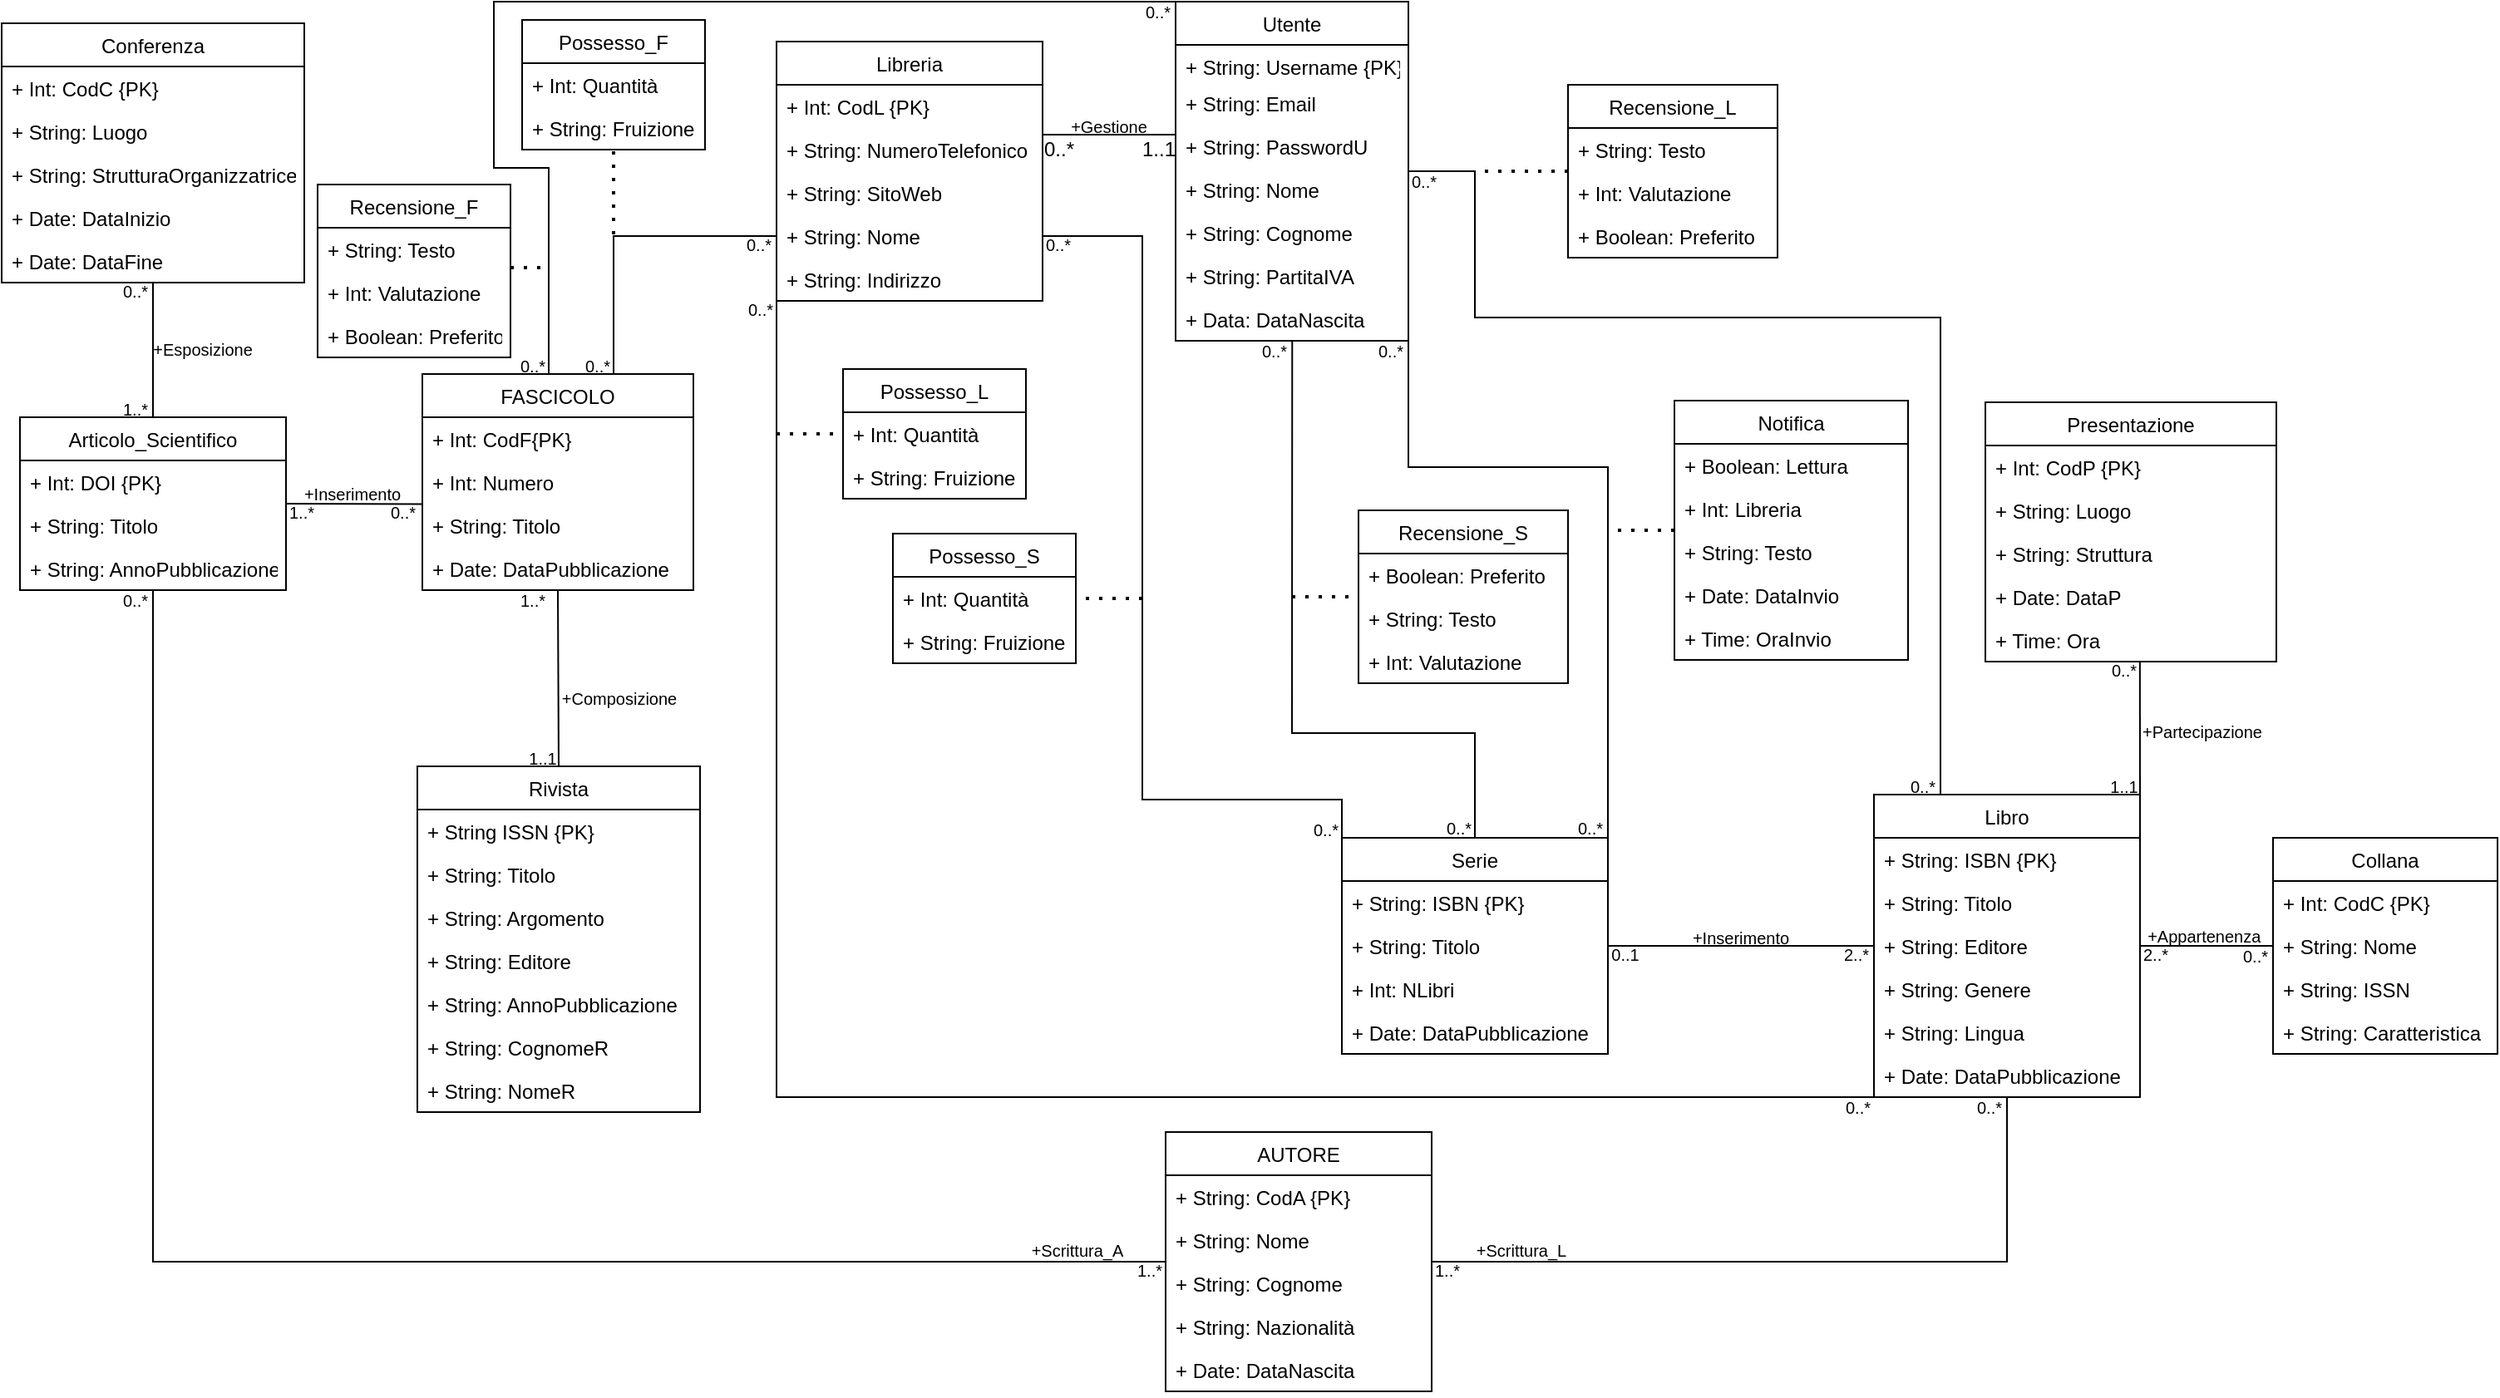 <mxfile version="21.1.1" type="github" pages="2">
  <diagram id="VN76NQgo78q_u8zCH2YT" name="UML (ristrutturato) finale">
    <mxGraphModel dx="1599" dy="312" grid="1" gridSize="10" guides="1" tooltips="1" connect="1" arrows="1" fold="1" page="1" pageScale="1" pageWidth="827" pageHeight="1169" math="0" shadow="0">
      <root>
        <mxCell id="0" />
        <mxCell id="1" parent="0" />
        <mxCell id="rbyBvkwjnQ02F934EZcz-1" value="Utente" style="swimlane;fontStyle=0;childLayout=stackLayout;horizontal=1;startSize=26;fillColor=none;horizontalStack=0;resizeParent=1;resizeParentMax=0;resizeLast=0;collapsible=1;marginBottom=0;" parent="1" vertex="1">
          <mxGeometry x="340" y="40" width="140" height="204" as="geometry" />
        </mxCell>
        <mxCell id="rbyBvkwjnQ02F934EZcz-2" value="+ String: Username {PK}" style="text;strokeColor=none;fillColor=none;align=left;verticalAlign=top;spacingLeft=4;spacingRight=4;overflow=hidden;rotatable=0;points=[[0,0.5],[1,0.5]];portConstraint=eastwest;movable=0;resizable=0;deletable=0;editable=0;connectable=0;" parent="rbyBvkwjnQ02F934EZcz-1" vertex="1">
          <mxGeometry y="26" width="140" height="22" as="geometry" />
        </mxCell>
        <mxCell id="A9fPuKlTeiJlVvNvSEvH-1" value="+ String: Email" style="text;strokeColor=none;fillColor=none;align=left;verticalAlign=top;spacingLeft=4;spacingRight=4;overflow=hidden;rotatable=0;points=[[0,0.5],[1,0.5]];portConstraint=eastwest;movable=0;resizable=0;deletable=0;editable=0;connectable=0;" parent="rbyBvkwjnQ02F934EZcz-1" vertex="1">
          <mxGeometry y="48" width="140" height="26" as="geometry" />
        </mxCell>
        <mxCell id="5Ffp3qcI3oMtwJFQam2B-1" value="+ String: PasswordU" style="text;strokeColor=none;fillColor=none;align=left;verticalAlign=top;spacingLeft=4;spacingRight=4;overflow=hidden;rotatable=0;points=[[0,0.5],[1,0.5]];portConstraint=eastwest;movable=0;resizable=0;deletable=0;editable=0;connectable=0;" parent="rbyBvkwjnQ02F934EZcz-1" vertex="1">
          <mxGeometry y="74" width="140" height="26" as="geometry" />
        </mxCell>
        <mxCell id="rbyBvkwjnQ02F934EZcz-3" value="+ String: Nome" style="text;strokeColor=none;fillColor=none;align=left;verticalAlign=top;spacingLeft=4;spacingRight=4;overflow=hidden;rotatable=0;points=[[0,0.5],[1,0.5]];portConstraint=eastwest;movable=0;resizable=0;deletable=0;editable=0;connectable=0;" parent="rbyBvkwjnQ02F934EZcz-1" vertex="1">
          <mxGeometry y="100" width="140" height="26" as="geometry" />
        </mxCell>
        <mxCell id="rbyBvkwjnQ02F934EZcz-4" value="+ String: Cognome" style="text;strokeColor=none;fillColor=none;align=left;verticalAlign=top;spacingLeft=4;spacingRight=4;overflow=hidden;rotatable=0;points=[[0,0.5],[1,0.5]];portConstraint=eastwest;movable=0;resizable=0;deletable=0;editable=0;connectable=0;" parent="rbyBvkwjnQ02F934EZcz-1" vertex="1">
          <mxGeometry y="126" width="140" height="26" as="geometry" />
        </mxCell>
        <mxCell id="5Ffp3qcI3oMtwJFQam2B-2" value="+ String: PartitaIVA" style="text;strokeColor=none;fillColor=none;align=left;verticalAlign=top;spacingLeft=4;spacingRight=4;overflow=hidden;rotatable=0;points=[[0,0.5],[1,0.5]];portConstraint=eastwest;movable=0;resizable=0;deletable=0;editable=0;connectable=0;" parent="rbyBvkwjnQ02F934EZcz-1" vertex="1">
          <mxGeometry y="152" width="140" height="26" as="geometry" />
        </mxCell>
        <mxCell id="TKzigHoDZPiDaEIVvMW6-1" value="+ Data: DataNascita" style="text;strokeColor=none;fillColor=none;align=left;verticalAlign=top;spacingLeft=4;spacingRight=4;overflow=hidden;rotatable=0;points=[[0,0.5],[1,0.5]];portConstraint=eastwest;movable=0;resizable=0;deletable=0;editable=0;connectable=0;" parent="rbyBvkwjnQ02F934EZcz-1" vertex="1">
          <mxGeometry y="178" width="140" height="26" as="geometry" />
        </mxCell>
        <mxCell id="hmH5TcDxXUpJgk3qBAZF-1" value="Articolo_Scientifico" style="swimlane;fontStyle=0;childLayout=stackLayout;horizontal=1;startSize=26;fillColor=none;horizontalStack=0;resizeParent=1;resizeParentMax=0;resizeLast=0;collapsible=1;marginBottom=0;" parent="1" vertex="1">
          <mxGeometry x="-355" y="290" width="160" height="104" as="geometry" />
        </mxCell>
        <mxCell id="hmH5TcDxXUpJgk3qBAZF-2" value="+ Int: DOI {PK}" style="text;strokeColor=none;fillColor=none;align=left;verticalAlign=top;spacingLeft=4;spacingRight=4;overflow=hidden;rotatable=0;points=[[0,0.5],[1,0.5]];portConstraint=eastwest;movable=0;resizable=0;deletable=0;editable=0;connectable=0;" parent="hmH5TcDxXUpJgk3qBAZF-1" vertex="1">
          <mxGeometry y="26" width="160" height="26" as="geometry" />
        </mxCell>
        <mxCell id="hmH5TcDxXUpJgk3qBAZF-3" value="+ String: Titolo" style="text;strokeColor=none;fillColor=none;align=left;verticalAlign=top;spacingLeft=4;spacingRight=4;overflow=hidden;rotatable=0;points=[[0,0.5],[1,0.5]];portConstraint=eastwest;movable=0;resizable=0;deletable=0;editable=0;connectable=0;" parent="hmH5TcDxXUpJgk3qBAZF-1" vertex="1">
          <mxGeometry y="52" width="160" height="26" as="geometry" />
        </mxCell>
        <mxCell id="hmH5TcDxXUpJgk3qBAZF-4" value="+ String: AnnoPubblicazione" style="text;strokeColor=none;fillColor=none;align=left;verticalAlign=top;spacingLeft=4;spacingRight=4;overflow=hidden;rotatable=0;points=[[0,0.5],[1,0.5]];portConstraint=eastwest;movable=0;resizable=0;deletable=0;editable=0;connectable=0;" parent="hmH5TcDxXUpJgk3qBAZF-1" vertex="1">
          <mxGeometry y="78" width="160" height="26" as="geometry" />
        </mxCell>
        <mxCell id="sfadkdPRLztDo8DFwObN-1" value="Conferenza" style="swimlane;fontStyle=0;childLayout=stackLayout;horizontal=1;startSize=26;fillColor=none;horizontalStack=0;resizeParent=1;resizeParentMax=0;resizeLast=0;collapsible=1;marginBottom=0;" parent="1" vertex="1">
          <mxGeometry x="-366" y="53" width="182" height="156" as="geometry" />
        </mxCell>
        <mxCell id="sfadkdPRLztDo8DFwObN-2" value="+ Int: CodC {PK}" style="text;strokeColor=none;fillColor=none;align=left;verticalAlign=top;spacingLeft=4;spacingRight=4;overflow=hidden;rotatable=0;points=[[0,0.5],[1,0.5]];portConstraint=eastwest;" parent="sfadkdPRLztDo8DFwObN-1" vertex="1">
          <mxGeometry y="26" width="182" height="26" as="geometry" />
        </mxCell>
        <mxCell id="sfadkdPRLztDo8DFwObN-5" value="+ String: Luogo" style="text;strokeColor=none;fillColor=none;align=left;verticalAlign=top;spacingLeft=4;spacingRight=4;overflow=hidden;rotatable=0;points=[[0,0.5],[1,0.5]];portConstraint=eastwest;" parent="sfadkdPRLztDo8DFwObN-1" vertex="1">
          <mxGeometry y="52" width="182" height="26" as="geometry" />
        </mxCell>
        <mxCell id="sfadkdPRLztDo8DFwObN-6" value="+ String: StrutturaOrganizzatrice" style="text;strokeColor=none;fillColor=none;align=left;verticalAlign=top;spacingLeft=4;spacingRight=4;overflow=hidden;rotatable=0;points=[[0,0.5],[1,0.5]];portConstraint=eastwest;" parent="sfadkdPRLztDo8DFwObN-1" vertex="1">
          <mxGeometry y="78" width="182" height="26" as="geometry" />
        </mxCell>
        <mxCell id="sfadkdPRLztDo8DFwObN-3" value="+ Date: DataInizio" style="text;strokeColor=none;fillColor=none;align=left;verticalAlign=top;spacingLeft=4;spacingRight=4;overflow=hidden;rotatable=0;points=[[0,0.5],[1,0.5]];portConstraint=eastwest;" parent="sfadkdPRLztDo8DFwObN-1" vertex="1">
          <mxGeometry y="104" width="182" height="26" as="geometry" />
        </mxCell>
        <mxCell id="sfadkdPRLztDo8DFwObN-4" value="+ Date: DataFine" style="text;strokeColor=none;fillColor=none;align=left;verticalAlign=top;spacingLeft=4;spacingRight=4;overflow=hidden;rotatable=0;points=[[0,0.5],[1,0.5]];portConstraint=eastwest;" parent="sfadkdPRLztDo8DFwObN-1" vertex="1">
          <mxGeometry y="130" width="182" height="26" as="geometry" />
        </mxCell>
        <mxCell id="t54nvfa0Cz4Aovle3_-j-1" value="" style="endArrow=none;html=1;rounded=0;entryX=0.5;entryY=0;entryDx=0;entryDy=0;" parent="1" source="sfadkdPRLztDo8DFwObN-4" target="hmH5TcDxXUpJgk3qBAZF-1" edge="1">
          <mxGeometry width="50" height="50" relative="1" as="geometry">
            <mxPoint x="-275" y="210" as="sourcePoint" />
            <mxPoint x="-315" y="440" as="targetPoint" />
          </mxGeometry>
        </mxCell>
        <mxCell id="B1OoJ624etk5S7Q__6lh-1" value="&lt;font style=&quot;font-size: 10px;&quot;&gt;1..*&lt;/font&gt;" style="text;html=1;strokeColor=none;fillColor=none;align=center;verticalAlign=middle;whiteSpace=wrap;rounded=0;" parent="1" vertex="1">
          <mxGeometry x="-195" y="342" width="19" height="10" as="geometry" />
        </mxCell>
        <mxCell id="r1DZqRdhQ1d1Th6qKyi6-1" value="&lt;font style=&quot;font-size: 10px;&quot;&gt;+Inserimento&lt;/font&gt;" style="text;html=1;strokeColor=none;fillColor=none;align=center;verticalAlign=middle;whiteSpace=wrap;rounded=0;" parent="1" vertex="1">
          <mxGeometry x="-185" y="331" width="60" height="10" as="geometry" />
        </mxCell>
        <mxCell id="m_pp4El67NR-j1uPP-Gt-1" value="&lt;font style=&quot;font-size: 10px;&quot;&gt;0..*&lt;/font&gt;" style="text;html=1;strokeColor=none;fillColor=none;align=center;verticalAlign=middle;whiteSpace=wrap;rounded=0;" parent="1" vertex="1">
          <mxGeometry x="-134" y="342" width="19" height="10" as="geometry" />
        </mxCell>
        <mxCell id="c3owhtz7cwlJJJg21VQh-1" value="&lt;font style=&quot;font-size: 10px;&quot;&gt;1..*&lt;/font&gt;" style="text;html=1;strokeColor=none;fillColor=none;align=center;verticalAlign=middle;whiteSpace=wrap;rounded=0;" parent="1" vertex="1">
          <mxGeometry x="-295" y="280" width="19" height="10" as="geometry" />
        </mxCell>
        <mxCell id="c3owhtz7cwlJJJg21VQh-2" value="&lt;font style=&quot;font-size: 10px;&quot;&gt;0..*&lt;/font&gt;" style="text;html=1;strokeColor=none;fillColor=none;align=center;verticalAlign=middle;whiteSpace=wrap;rounded=0;" parent="1" vertex="1">
          <mxGeometry x="-295" y="209" width="19" height="10" as="geometry" />
        </mxCell>
        <mxCell id="c3owhtz7cwlJJJg21VQh-3" value="&lt;font style=&quot;font-size: 10px;&quot;&gt;+Esposizione&lt;/font&gt;" style="text;html=1;strokeColor=none;fillColor=none;align=center;verticalAlign=middle;whiteSpace=wrap;rounded=0;" parent="1" vertex="1">
          <mxGeometry x="-275" y="244" width="60" height="10" as="geometry" />
        </mxCell>
        <mxCell id="uIrOFa1uWDxM1N1Vg1KR-1" value="Libro" style="swimlane;fontStyle=0;childLayout=stackLayout;horizontal=1;startSize=26;fillColor=none;horizontalStack=0;resizeParent=1;resizeParentMax=0;resizeLast=0;collapsible=1;marginBottom=0;" parent="1" vertex="1">
          <mxGeometry x="760" y="517" width="160" height="182" as="geometry" />
        </mxCell>
        <mxCell id="uIrOFa1uWDxM1N1Vg1KR-2" value="+ String: ISBN {PK}" style="text;strokeColor=none;fillColor=none;align=left;verticalAlign=top;spacingLeft=4;spacingRight=4;overflow=hidden;rotatable=0;points=[[0,0.5],[1,0.5]];portConstraint=eastwest;movable=0;resizable=0;deletable=0;editable=0;connectable=0;" parent="uIrOFa1uWDxM1N1Vg1KR-1" vertex="1">
          <mxGeometry y="26" width="160" height="26" as="geometry" />
        </mxCell>
        <mxCell id="uIrOFa1uWDxM1N1Vg1KR-3" value="+ String: Titolo" style="text;strokeColor=none;fillColor=none;align=left;verticalAlign=top;spacingLeft=4;spacingRight=4;overflow=hidden;rotatable=0;points=[[0,0.5],[1,0.5]];portConstraint=eastwest;movable=0;resizable=0;deletable=0;editable=0;connectable=0;" parent="uIrOFa1uWDxM1N1Vg1KR-1" vertex="1">
          <mxGeometry y="52" width="160" height="26" as="geometry" />
        </mxCell>
        <mxCell id="uIrOFa1uWDxM1N1Vg1KR-4" value="+ String: Editore" style="text;strokeColor=none;fillColor=none;align=left;verticalAlign=top;spacingLeft=4;spacingRight=4;overflow=hidden;rotatable=0;points=[[0,0.5],[1,0.5]];portConstraint=eastwest;movable=0;resizable=0;deletable=0;editable=0;connectable=0;" parent="uIrOFa1uWDxM1N1Vg1KR-1" vertex="1">
          <mxGeometry y="78" width="160" height="26" as="geometry" />
        </mxCell>
        <mxCell id="uIrOFa1uWDxM1N1Vg1KR-5" value="+ String: Genere" style="text;strokeColor=none;fillColor=none;align=left;verticalAlign=top;spacingLeft=4;spacingRight=4;overflow=hidden;rotatable=0;points=[[0,0.5],[1,0.5]];portConstraint=eastwest;movable=0;resizable=0;deletable=0;editable=0;connectable=0;" parent="uIrOFa1uWDxM1N1Vg1KR-1" vertex="1">
          <mxGeometry y="104" width="160" height="26" as="geometry" />
        </mxCell>
        <mxCell id="uIrOFa1uWDxM1N1Vg1KR-6" value="+ String: Lingua" style="text;strokeColor=none;fillColor=none;align=left;verticalAlign=top;spacingLeft=4;spacingRight=4;overflow=hidden;rotatable=0;points=[[0,0.5],[1,0.5]];portConstraint=eastwest;movable=0;resizable=0;deletable=0;editable=0;connectable=0;" parent="uIrOFa1uWDxM1N1Vg1KR-1" vertex="1">
          <mxGeometry y="130" width="160" height="26" as="geometry" />
        </mxCell>
        <mxCell id="uIrOFa1uWDxM1N1Vg1KR-7" value="+ Date: DataPubblicazione" style="text;strokeColor=none;fillColor=none;align=left;verticalAlign=top;spacingLeft=4;spacingRight=4;overflow=hidden;rotatable=0;points=[[0,0.5],[1,0.5]];portConstraint=eastwest;movable=0;resizable=0;deletable=0;editable=0;connectable=0;" parent="uIrOFa1uWDxM1N1Vg1KR-1" vertex="1">
          <mxGeometry y="156" width="160" height="26" as="geometry" />
        </mxCell>
        <mxCell id="uIrOFa1uWDxM1N1Vg1KR-8" value="Collana" style="swimlane;fontStyle=0;childLayout=stackLayout;horizontal=1;startSize=26;fillColor=none;horizontalStack=0;resizeParent=1;resizeParentMax=0;resizeLast=0;collapsible=1;marginBottom=0;" parent="1" vertex="1">
          <mxGeometry x="1000" y="543" width="135" height="130" as="geometry" />
        </mxCell>
        <mxCell id="uIrOFa1uWDxM1N1Vg1KR-9" value="+ Int: CodC {PK}" style="text;strokeColor=none;fillColor=none;align=left;verticalAlign=top;spacingLeft=4;spacingRight=4;overflow=hidden;rotatable=0;points=[[0,0.5],[1,0.5]];portConstraint=eastwest;" parent="uIrOFa1uWDxM1N1Vg1KR-8" vertex="1">
          <mxGeometry y="26" width="135" height="26" as="geometry" />
        </mxCell>
        <mxCell id="uIrOFa1uWDxM1N1Vg1KR-10" value="+ String: Nome" style="text;strokeColor=none;fillColor=none;align=left;verticalAlign=top;spacingLeft=4;spacingRight=4;overflow=hidden;rotatable=0;points=[[0,0.5],[1,0.5]];portConstraint=eastwest;" parent="uIrOFa1uWDxM1N1Vg1KR-8" vertex="1">
          <mxGeometry y="52" width="135" height="26" as="geometry" />
        </mxCell>
        <mxCell id="uIrOFa1uWDxM1N1Vg1KR-11" value="+ String: ISSN " style="text;strokeColor=none;fillColor=none;align=left;verticalAlign=top;spacingLeft=4;spacingRight=4;overflow=hidden;rotatable=0;points=[[0,0.5],[1,0.5]];portConstraint=eastwest;" parent="uIrOFa1uWDxM1N1Vg1KR-8" vertex="1">
          <mxGeometry y="78" width="135" height="26" as="geometry" />
        </mxCell>
        <mxCell id="uIrOFa1uWDxM1N1Vg1KR-12" value="+ String: Caratteristica" style="text;strokeColor=none;fillColor=none;align=left;verticalAlign=top;spacingLeft=4;spacingRight=4;overflow=hidden;rotatable=0;points=[[0,0.5],[1,0.5]];portConstraint=eastwest;" parent="uIrOFa1uWDxM1N1Vg1KR-8" vertex="1">
          <mxGeometry y="104" width="135" height="26" as="geometry" />
        </mxCell>
        <mxCell id="uIrOFa1uWDxM1N1Vg1KR-13" value="Presentazione" style="swimlane;fontStyle=0;childLayout=stackLayout;horizontal=1;startSize=26;fillColor=none;horizontalStack=0;resizeParent=1;resizeParentMax=0;resizeLast=0;collapsible=1;marginBottom=0;" parent="1" vertex="1">
          <mxGeometry x="827" y="281" width="175" height="156" as="geometry" />
        </mxCell>
        <mxCell id="uIrOFa1uWDxM1N1Vg1KR-14" value="+ Int: CodP {PK}" style="text;strokeColor=none;fillColor=none;align=left;verticalAlign=top;spacingLeft=4;spacingRight=4;overflow=hidden;rotatable=0;points=[[0,0.5],[1,0.5]];portConstraint=eastwest;" parent="uIrOFa1uWDxM1N1Vg1KR-13" vertex="1">
          <mxGeometry y="26" width="175" height="26" as="geometry" />
        </mxCell>
        <mxCell id="uIrOFa1uWDxM1N1Vg1KR-17" value="+ String: Luogo" style="text;strokeColor=none;fillColor=none;align=left;verticalAlign=top;spacingLeft=4;spacingRight=4;overflow=hidden;rotatable=0;points=[[0,0.5],[1,0.5]];portConstraint=eastwest;" parent="uIrOFa1uWDxM1N1Vg1KR-13" vertex="1">
          <mxGeometry y="52" width="175" height="26" as="geometry" />
        </mxCell>
        <mxCell id="uIrOFa1uWDxM1N1Vg1KR-18" value="+ String: Struttura" style="text;strokeColor=none;fillColor=none;align=left;verticalAlign=top;spacingLeft=4;spacingRight=4;overflow=hidden;rotatable=0;points=[[0,0.5],[1,0.5]];portConstraint=eastwest;" parent="uIrOFa1uWDxM1N1Vg1KR-13" vertex="1">
          <mxGeometry y="78" width="175" height="26" as="geometry" />
        </mxCell>
        <mxCell id="uIrOFa1uWDxM1N1Vg1KR-15" value="+ Date: DataP" style="text;strokeColor=none;fillColor=none;align=left;verticalAlign=top;spacingLeft=4;spacingRight=4;overflow=hidden;rotatable=0;points=[[0,0.5],[1,0.5]];portConstraint=eastwest;" parent="uIrOFa1uWDxM1N1Vg1KR-13" vertex="1">
          <mxGeometry y="104" width="175" height="26" as="geometry" />
        </mxCell>
        <mxCell id="uIrOFa1uWDxM1N1Vg1KR-16" value="+ Time: Ora" style="text;strokeColor=none;fillColor=none;align=left;verticalAlign=top;spacingLeft=4;spacingRight=4;overflow=hidden;rotatable=0;points=[[0,0.5],[1,0.5]];portConstraint=eastwest;" parent="uIrOFa1uWDxM1N1Vg1KR-13" vertex="1">
          <mxGeometry y="130" width="175" height="26" as="geometry" />
        </mxCell>
        <mxCell id="uIrOFa1uWDxM1N1Vg1KR-19" value="" style="endArrow=none;html=1;rounded=0;fontSize=10;entryX=0;entryY=0.5;entryDx=0;entryDy=0;exitX=1;exitY=0.5;exitDx=0;exitDy=0;" parent="1" source="uIrOFa1uWDxM1N1Vg1KR-4" target="uIrOFa1uWDxM1N1Vg1KR-10" edge="1">
          <mxGeometry width="50" height="50" relative="1" as="geometry">
            <mxPoint x="920" y="597" as="sourcePoint" />
            <mxPoint x="970" y="547" as="targetPoint" />
          </mxGeometry>
        </mxCell>
        <mxCell id="uIrOFa1uWDxM1N1Vg1KR-20" value="" style="endArrow=none;html=1;rounded=0;fontSize=10;exitX=1;exitY=0;exitDx=0;exitDy=0;entryX=0.531;entryY=0.981;entryDx=0;entryDy=0;entryPerimeter=0;" parent="1" source="uIrOFa1uWDxM1N1Vg1KR-1" target="uIrOFa1uWDxM1N1Vg1KR-16" edge="1">
          <mxGeometry width="50" height="50" relative="1" as="geometry">
            <mxPoint x="980" y="467" as="sourcePoint" />
            <mxPoint x="840" y="447" as="targetPoint" />
          </mxGeometry>
        </mxCell>
        <mxCell id="N1nJWsHCEAx4kXqBukHc-1" value="Serie" style="swimlane;fontStyle=0;childLayout=stackLayout;horizontal=1;startSize=26;fillColor=none;horizontalStack=0;resizeParent=1;resizeParentMax=0;resizeLast=0;collapsible=1;marginBottom=0;" parent="1" vertex="1">
          <mxGeometry x="440" y="543" width="160" height="130" as="geometry" />
        </mxCell>
        <mxCell id="N1nJWsHCEAx4kXqBukHc-2" value="+ String: ISBN {PK}" style="text;strokeColor=none;fillColor=none;align=left;verticalAlign=top;spacingLeft=4;spacingRight=4;overflow=hidden;rotatable=0;points=[[0,0.5],[1,0.5]];portConstraint=eastwest;" parent="N1nJWsHCEAx4kXqBukHc-1" vertex="1">
          <mxGeometry y="26" width="160" height="26" as="geometry" />
        </mxCell>
        <mxCell id="N1nJWsHCEAx4kXqBukHc-3" value="+ String: Titolo" style="text;strokeColor=none;fillColor=none;align=left;verticalAlign=top;spacingLeft=4;spacingRight=4;overflow=hidden;rotatable=0;points=[[0,0.5],[1,0.5]];portConstraint=eastwest;" parent="N1nJWsHCEAx4kXqBukHc-1" vertex="1">
          <mxGeometry y="52" width="160" height="26" as="geometry" />
        </mxCell>
        <mxCell id="N1nJWsHCEAx4kXqBukHc-4" value="+ Int: NLibri" style="text;strokeColor=none;fillColor=none;align=left;verticalAlign=top;spacingLeft=4;spacingRight=4;overflow=hidden;rotatable=0;points=[[0,0.5],[1,0.5]];portConstraint=eastwest;" parent="N1nJWsHCEAx4kXqBukHc-1" vertex="1">
          <mxGeometry y="78" width="160" height="26" as="geometry" />
        </mxCell>
        <mxCell id="N1nJWsHCEAx4kXqBukHc-5" value="+ Date: DataPubblicazione" style="text;strokeColor=none;fillColor=none;align=left;verticalAlign=top;spacingLeft=4;spacingRight=4;overflow=hidden;rotatable=0;points=[[0,0.5],[1,0.5]];portConstraint=eastwest;" parent="N1nJWsHCEAx4kXqBukHc-1" vertex="1">
          <mxGeometry y="104" width="160" height="26" as="geometry" />
        </mxCell>
        <mxCell id="N1nJWsHCEAx4kXqBukHc-6" value="" style="endArrow=none;html=1;rounded=0;fontSize=10;entryX=0;entryY=0.5;entryDx=0;entryDy=0;exitX=1;exitY=0.5;exitDx=0;exitDy=0;" parent="1" source="N1nJWsHCEAx4kXqBukHc-3" target="uIrOFa1uWDxM1N1Vg1KR-4" edge="1">
          <mxGeometry width="50" height="50" relative="1" as="geometry">
            <mxPoint x="580" y="777" as="sourcePoint" />
            <mxPoint x="630" y="727" as="targetPoint" />
          </mxGeometry>
        </mxCell>
        <mxCell id="N1nJWsHCEAx4kXqBukHc-7" value="" style="endArrow=none;html=1;rounded=0;fontSize=10;entryX=0;entryY=1.009;entryDx=0;entryDy=0;exitX=1;exitY=0.5;exitDx=0;exitDy=0;entryPerimeter=0;" parent="1" source="hmH5TcDxXUpJgk3qBAZF-1" target="ux65-lH9R03PDCQlN7wu-3" edge="1">
          <mxGeometry width="50" height="50" relative="1" as="geometry">
            <mxPoint x="-185" y="340" as="sourcePoint" />
            <mxPoint x="-115" y="342" as="targetPoint" />
          </mxGeometry>
        </mxCell>
        <mxCell id="i-Wu8JQsTyk2ZWSs0Lw2-1" value="&lt;font style=&quot;font-size: 10px;&quot;&gt;0..1&lt;/font&gt;" style="text;html=1;strokeColor=none;fillColor=none;align=center;verticalAlign=middle;whiteSpace=wrap;rounded=0;" parent="1" vertex="1">
          <mxGeometry x="601" y="608" width="19" height="10" as="geometry" />
        </mxCell>
        <mxCell id="LFo6NsnhPhVPAiIndS5s-1" value="&lt;font style=&quot;font-size: 10px;&quot;&gt;2..*&lt;/font&gt;" style="text;html=1;strokeColor=none;fillColor=none;align=center;verticalAlign=middle;whiteSpace=wrap;rounded=0;" parent="1" vertex="1">
          <mxGeometry x="740" y="608" width="19" height="10" as="geometry" />
        </mxCell>
        <mxCell id="xi0R9muguSs9fAueGTzw-1" value="&lt;font style=&quot;font-size: 10px;&quot;&gt;2..*&lt;/font&gt;" style="text;html=1;strokeColor=none;fillColor=none;align=center;verticalAlign=middle;whiteSpace=wrap;rounded=0;" parent="1" vertex="1">
          <mxGeometry x="920" y="608" width="19" height="10" as="geometry" />
        </mxCell>
        <mxCell id="xi0R9muguSs9fAueGTzw-3" value="&lt;font style=&quot;font-size: 10px;&quot;&gt;0..*&lt;/font&gt;" style="text;html=1;strokeColor=none;fillColor=none;align=center;verticalAlign=middle;whiteSpace=wrap;rounded=0;" parent="1" vertex="1">
          <mxGeometry x="980" y="609" width="19" height="10" as="geometry" />
        </mxCell>
        <mxCell id="1G6S0T2DFWNvS0Jhv8Gm-1" value="&lt;font style=&quot;font-size: 10px;&quot;&gt;+Appartenenza&amp;nbsp;&lt;/font&gt;" style="text;html=1;strokeColor=none;fillColor=none;align=center;verticalAlign=middle;whiteSpace=wrap;rounded=0;" parent="1" vertex="1">
          <mxGeometry x="930" y="597" width="60" height="10" as="geometry" />
        </mxCell>
        <mxCell id="lugpa6lYRVBYpcPzfiyY-1" value="Rivista" style="swimlane;fontStyle=0;childLayout=stackLayout;horizontal=1;startSize=26;fillColor=none;horizontalStack=0;resizeParent=1;resizeParentMax=0;resizeLast=0;collapsible=1;marginBottom=0;" parent="1" vertex="1">
          <mxGeometry x="-116" y="500" width="170" height="208" as="geometry" />
        </mxCell>
        <mxCell id="lugpa6lYRVBYpcPzfiyY-2" value="+ String ISSN {PK}" style="text;strokeColor=none;fillColor=none;align=left;verticalAlign=top;spacingLeft=4;spacingRight=4;overflow=hidden;rotatable=0;points=[[0,0.5],[1,0.5]];portConstraint=eastwest;movable=0;resizable=0;deletable=0;editable=0;connectable=0;" parent="lugpa6lYRVBYpcPzfiyY-1" vertex="1">
          <mxGeometry y="26" width="170" height="26" as="geometry" />
        </mxCell>
        <mxCell id="lugpa6lYRVBYpcPzfiyY-3" value="+ String: Titolo" style="text;strokeColor=none;fillColor=none;align=left;verticalAlign=top;spacingLeft=4;spacingRight=4;overflow=hidden;rotatable=0;points=[[0,0.5],[1,0.5]];portConstraint=eastwest;movable=0;resizable=0;deletable=0;editable=0;connectable=0;" parent="lugpa6lYRVBYpcPzfiyY-1" vertex="1">
          <mxGeometry y="52" width="170" height="26" as="geometry" />
        </mxCell>
        <mxCell id="lugpa6lYRVBYpcPzfiyY-4" value="+ String: Argomento" style="text;strokeColor=none;fillColor=none;align=left;verticalAlign=top;spacingLeft=4;spacingRight=4;overflow=hidden;rotatable=0;points=[[0,0.5],[1,0.5]];portConstraint=eastwest;movable=0;resizable=0;deletable=0;editable=0;connectable=0;" parent="lugpa6lYRVBYpcPzfiyY-1" vertex="1">
          <mxGeometry y="78" width="170" height="26" as="geometry" />
        </mxCell>
        <mxCell id="lugpa6lYRVBYpcPzfiyY-5" value="+ String: Editore" style="text;strokeColor=none;fillColor=none;align=left;verticalAlign=top;spacingLeft=4;spacingRight=4;overflow=hidden;rotatable=0;points=[[0,0.5],[1,0.5]];portConstraint=eastwest;movable=0;resizable=0;deletable=0;editable=0;connectable=0;" parent="lugpa6lYRVBYpcPzfiyY-1" vertex="1">
          <mxGeometry y="104" width="170" height="26" as="geometry" />
        </mxCell>
        <mxCell id="lugpa6lYRVBYpcPzfiyY-6" value="+ String: AnnoPubblicazione" style="text;strokeColor=none;fillColor=none;align=left;verticalAlign=top;spacingLeft=4;spacingRight=4;overflow=hidden;rotatable=0;points=[[0,0.5],[1,0.5]];portConstraint=eastwest;movable=0;resizable=0;deletable=0;editable=0;connectable=0;" parent="lugpa6lYRVBYpcPzfiyY-1" vertex="1">
          <mxGeometry y="130" width="170" height="26" as="geometry" />
        </mxCell>
        <mxCell id="lugpa6lYRVBYpcPzfiyY-7" value="+ String: CognomeR" style="text;strokeColor=none;fillColor=none;align=left;verticalAlign=top;spacingLeft=4;spacingRight=4;overflow=hidden;rotatable=0;points=[[0,0.5],[1,0.5]];portConstraint=eastwest;movable=0;resizable=0;deletable=0;editable=0;connectable=0;" parent="lugpa6lYRVBYpcPzfiyY-1" vertex="1">
          <mxGeometry y="156" width="170" height="26" as="geometry" />
        </mxCell>
        <mxCell id="lugpa6lYRVBYpcPzfiyY-8" value="+ String: NomeR" style="text;strokeColor=none;fillColor=none;align=left;verticalAlign=top;spacingLeft=4;spacingRight=4;overflow=hidden;rotatable=0;points=[[0,0.5],[1,0.5]];portConstraint=eastwest;movable=0;resizable=0;deletable=0;editable=0;connectable=0;" parent="lugpa6lYRVBYpcPzfiyY-1" vertex="1">
          <mxGeometry y="182" width="170" height="26" as="geometry" />
        </mxCell>
        <mxCell id="lugpa6lYRVBYpcPzfiyY-9" value="" style="endArrow=none;html=1;rounded=0;fontSize=10;entryX=0.5;entryY=0;entryDx=0;entryDy=0;exitX=0.5;exitY=1;exitDx=0;exitDy=0;" parent="1" source="ux65-lH9R03PDCQlN7wu-1" target="lugpa6lYRVBYpcPzfiyY-1" edge="1">
          <mxGeometry width="50" height="50" relative="1" as="geometry">
            <mxPoint x="-37" y="420.13" as="sourcePoint" />
            <mxPoint x="-95" y="450" as="targetPoint" />
          </mxGeometry>
        </mxCell>
        <mxCell id="2WynYXgqejFW8PEfeac_-1" value="&lt;font style=&quot;font-size: 10px;&quot;&gt;1..1&lt;/font&gt;" style="text;html=1;strokeColor=none;fillColor=none;align=center;verticalAlign=middle;whiteSpace=wrap;rounded=0;" parent="1" vertex="1">
          <mxGeometry x="-50" y="490" width="19" height="10" as="geometry" />
        </mxCell>
        <mxCell id="2WynYXgqejFW8PEfeac_-2" value="&lt;font style=&quot;font-size: 10px;&quot;&gt;1..*&lt;/font&gt;" style="text;html=1;strokeColor=none;fillColor=none;align=center;verticalAlign=middle;whiteSpace=wrap;rounded=0;" parent="1" vertex="1">
          <mxGeometry x="-56" y="395" width="19" height="10" as="geometry" />
        </mxCell>
        <mxCell id="W9HYrvRFx-rFSJjDbATp-1" value="&lt;font style=&quot;font-size: 10px;&quot;&gt;+Composizione&lt;/font&gt;" style="text;html=1;strokeColor=none;fillColor=none;align=center;verticalAlign=middle;whiteSpace=wrap;rounded=0;" parent="1" vertex="1">
          <mxGeometry x="-29" y="454" width="69" height="10" as="geometry" />
        </mxCell>
        <mxCell id="xW4Nm1lP5p-sAxuB6MU7-1" value="Libreria" style="swimlane;fontStyle=0;childLayout=stackLayout;horizontal=1;startSize=26;fillColor=none;horizontalStack=0;resizeParent=1;resizeParentMax=0;resizeLast=0;collapsible=1;marginBottom=0;movable=1;resizable=1;rotatable=1;deletable=1;editable=1;connectable=1;" parent="1" vertex="1">
          <mxGeometry x="100" y="64" width="160" height="156" as="geometry" />
        </mxCell>
        <mxCell id="xW4Nm1lP5p-sAxuB6MU7-2" value="+ Int: CodL {PK}" style="text;strokeColor=none;fillColor=none;align=left;verticalAlign=top;spacingLeft=4;spacingRight=4;overflow=hidden;rotatable=0;points=[[0,0.5],[1,0.5]];portConstraint=eastwest;movable=0;resizable=0;deletable=0;editable=0;connectable=0;" parent="xW4Nm1lP5p-sAxuB6MU7-1" vertex="1">
          <mxGeometry y="26" width="160" height="26" as="geometry" />
        </mxCell>
        <mxCell id="xW4Nm1lP5p-sAxuB6MU7-3" value="+ String: NumeroTelefonico" style="text;strokeColor=none;fillColor=none;align=left;verticalAlign=top;spacingLeft=4;spacingRight=4;overflow=hidden;rotatable=0;points=[[0,0.5],[1,0.5]];portConstraint=eastwest;movable=0;resizable=0;deletable=0;editable=0;connectable=0;" parent="xW4Nm1lP5p-sAxuB6MU7-1" vertex="1">
          <mxGeometry y="52" width="160" height="26" as="geometry" />
        </mxCell>
        <mxCell id="xW4Nm1lP5p-sAxuB6MU7-4" value="+ String: SitoWeb" style="text;strokeColor=none;fillColor=none;align=left;verticalAlign=top;spacingLeft=4;spacingRight=4;overflow=hidden;rotatable=0;points=[[0,0.5],[1,0.5]];portConstraint=eastwest;movable=0;resizable=0;deletable=0;editable=0;connectable=0;" parent="xW4Nm1lP5p-sAxuB6MU7-1" vertex="1">
          <mxGeometry y="78" width="160" height="26" as="geometry" />
        </mxCell>
        <mxCell id="xW4Nm1lP5p-sAxuB6MU7-5" value="+ String: Nome" style="text;strokeColor=none;fillColor=none;align=left;verticalAlign=top;spacingLeft=4;spacingRight=4;overflow=hidden;rotatable=0;points=[[0,0.5],[1,0.5]];portConstraint=eastwest;movable=0;resizable=0;deletable=0;editable=0;connectable=0;" parent="xW4Nm1lP5p-sAxuB6MU7-1" vertex="1">
          <mxGeometry y="104" width="160" height="26" as="geometry" />
        </mxCell>
        <mxCell id="xW4Nm1lP5p-sAxuB6MU7-6" value="+ String: Indirizzo" style="text;strokeColor=none;fillColor=none;align=left;verticalAlign=top;spacingLeft=4;spacingRight=4;overflow=hidden;rotatable=0;points=[[0,0.5],[1,0.5]];portConstraint=eastwest;movable=0;resizable=0;deletable=0;editable=0;connectable=0;" parent="xW4Nm1lP5p-sAxuB6MU7-1" vertex="1">
          <mxGeometry y="130" width="160" height="26" as="geometry" />
        </mxCell>
        <mxCell id="WgX3NBEC58RHV7xj9xAw-1" value="Notifica" style="swimlane;fontStyle=0;childLayout=stackLayout;horizontal=1;startSize=26;fillColor=none;horizontalStack=0;resizeParent=1;resizeParentMax=0;resizeLast=0;collapsible=1;marginBottom=0;" parent="1" vertex="1">
          <mxGeometry x="640" y="280" width="140.5" height="156" as="geometry" />
        </mxCell>
        <mxCell id="WgX3NBEC58RHV7xj9xAw-2" value="+ Boolean: Lettura" style="text;strokeColor=none;fillColor=none;align=left;verticalAlign=top;spacingLeft=4;spacingRight=4;overflow=hidden;rotatable=0;points=[[0,0.5],[1,0.5]];portConstraint=eastwest;movable=0;resizable=0;deletable=0;editable=0;connectable=0;" parent="WgX3NBEC58RHV7xj9xAw-1" vertex="1">
          <mxGeometry y="26" width="140.5" height="26" as="geometry" />
        </mxCell>
        <mxCell id="WgX3NBEC58RHV7xj9xAw-3" value="+ Int: Libreria" style="text;strokeColor=none;fillColor=none;align=left;verticalAlign=top;spacingLeft=4;spacingRight=4;overflow=hidden;rotatable=0;points=[[0,0.5],[1,0.5]];portConstraint=eastwest;movable=0;resizable=0;deletable=0;editable=0;connectable=0;" parent="WgX3NBEC58RHV7xj9xAw-1" vertex="1">
          <mxGeometry y="52" width="140.5" height="26" as="geometry" />
        </mxCell>
        <mxCell id="WgX3NBEC58RHV7xj9xAw-4" value="+ String: Testo" style="text;strokeColor=none;fillColor=none;align=left;verticalAlign=top;spacingLeft=4;spacingRight=4;overflow=hidden;rotatable=0;points=[[0,0.5],[1,0.5]];portConstraint=eastwest;movable=0;resizable=0;deletable=0;editable=0;connectable=0;" parent="WgX3NBEC58RHV7xj9xAw-1" vertex="1">
          <mxGeometry y="78" width="140.5" height="26" as="geometry" />
        </mxCell>
        <mxCell id="WgX3NBEC58RHV7xj9xAw-5" value="+ Date: DataInvio" style="text;strokeColor=none;fillColor=none;align=left;verticalAlign=top;spacingLeft=4;spacingRight=4;overflow=hidden;rotatable=0;points=[[0,0.5],[1,0.5]];portConstraint=eastwest;movable=0;resizable=0;deletable=0;editable=0;connectable=0;" parent="WgX3NBEC58RHV7xj9xAw-1" vertex="1">
          <mxGeometry y="104" width="140.5" height="26" as="geometry" />
        </mxCell>
        <mxCell id="WgX3NBEC58RHV7xj9xAw-6" value="+ Time: OraInvio" style="text;strokeColor=none;fillColor=none;align=left;verticalAlign=top;spacingLeft=4;spacingRight=4;overflow=hidden;rotatable=0;points=[[0,0.5],[1,0.5]];portConstraint=eastwest;movable=0;resizable=0;deletable=0;editable=0;connectable=0;" parent="WgX3NBEC58RHV7xj9xAw-1" vertex="1">
          <mxGeometry y="130" width="140.5" height="26" as="geometry" />
        </mxCell>
        <mxCell id="1fzz70XmWUI95r5Hm2MG-1" value="Possesso_S" style="swimlane;fontStyle=0;childLayout=stackLayout;horizontal=1;startSize=26;fillColor=none;horizontalStack=0;resizeParent=1;resizeParentMax=0;resizeLast=0;collapsible=1;marginBottom=0;" parent="1" vertex="1">
          <mxGeometry x="170" y="360" width="110" height="78" as="geometry" />
        </mxCell>
        <mxCell id="1fzz70XmWUI95r5Hm2MG-3" value="+ Int: Quantità" style="text;strokeColor=none;fillColor=none;align=left;verticalAlign=top;spacingLeft=4;spacingRight=4;overflow=hidden;rotatable=0;points=[[0,0.5],[1,0.5]];portConstraint=eastwest;" parent="1fzz70XmWUI95r5Hm2MG-1" vertex="1">
          <mxGeometry y="26" width="110" height="26" as="geometry" />
        </mxCell>
        <mxCell id="1fzz70XmWUI95r5Hm2MG-2" value="+ String: Fruizione" style="text;strokeColor=none;fillColor=none;align=left;verticalAlign=top;spacingLeft=4;spacingRight=4;overflow=hidden;rotatable=0;points=[[0,0.5],[1,0.5]];portConstraint=eastwest;" parent="1fzz70XmWUI95r5Hm2MG-1" vertex="1">
          <mxGeometry y="52" width="110" height="26" as="geometry" />
        </mxCell>
        <mxCell id="3nEv94uYZQ2wA5lJk6Qu-1" value="Recensione_S" style="swimlane;fontStyle=0;childLayout=stackLayout;horizontal=1;startSize=26;fillColor=none;horizontalStack=0;resizeParent=1;resizeParentMax=0;resizeLast=0;collapsible=1;marginBottom=0;" parent="1" vertex="1">
          <mxGeometry x="450" y="346" width="126" height="104" as="geometry" />
        </mxCell>
        <mxCell id="3nEv94uYZQ2wA5lJk6Qu-4" value="+ Boolean: Preferito" style="text;strokeColor=none;fillColor=none;align=left;verticalAlign=top;spacingLeft=4;spacingRight=4;overflow=hidden;rotatable=0;points=[[0,0.5],[1,0.5]];portConstraint=eastwest;movable=0;resizable=0;deletable=0;editable=0;connectable=0;" parent="3nEv94uYZQ2wA5lJk6Qu-1" vertex="1">
          <mxGeometry y="26" width="126" height="26" as="geometry" />
        </mxCell>
        <mxCell id="3nEv94uYZQ2wA5lJk6Qu-2" value="+ String: Testo" style="text;strokeColor=none;fillColor=none;align=left;verticalAlign=top;spacingLeft=4;spacingRight=4;overflow=hidden;rotatable=0;points=[[0,0.5],[1,0.5]];portConstraint=eastwest;movable=0;resizable=0;deletable=0;editable=0;connectable=0;" parent="3nEv94uYZQ2wA5lJk6Qu-1" vertex="1">
          <mxGeometry y="52" width="126" height="26" as="geometry" />
        </mxCell>
        <mxCell id="3nEv94uYZQ2wA5lJk6Qu-3" value="+ Int: Valutazione" style="text;strokeColor=none;fillColor=none;align=left;verticalAlign=top;spacingLeft=4;spacingRight=4;overflow=hidden;rotatable=0;points=[[0,0.5],[1,0.5]];portConstraint=eastwest;movable=0;resizable=0;deletable=0;editable=0;connectable=0;" parent="3nEv94uYZQ2wA5lJk6Qu-1" vertex="1">
          <mxGeometry y="78" width="126" height="26" as="geometry" />
        </mxCell>
        <mxCell id="3nEv94uYZQ2wA5lJk6Qu-5" value="Possesso_F" style="swimlane;fontStyle=0;childLayout=stackLayout;horizontal=1;startSize=26;fillColor=none;horizontalStack=0;resizeParent=1;resizeParentMax=0;resizeLast=0;collapsible=1;marginBottom=0;" parent="1" vertex="1">
          <mxGeometry x="-53" y="51" width="110" height="78" as="geometry" />
        </mxCell>
        <mxCell id="3nEv94uYZQ2wA5lJk6Qu-7" value="+ Int: Quantità" style="text;strokeColor=none;fillColor=none;align=left;verticalAlign=top;spacingLeft=4;spacingRight=4;overflow=hidden;rotatable=0;points=[[0,0.5],[1,0.5]];portConstraint=eastwest;movable=0;resizable=0;deletable=0;editable=0;connectable=0;" parent="3nEv94uYZQ2wA5lJk6Qu-5" vertex="1">
          <mxGeometry y="26" width="110" height="26" as="geometry" />
        </mxCell>
        <mxCell id="3nEv94uYZQ2wA5lJk6Qu-6" value="+ String: Fruizione" style="text;strokeColor=none;fillColor=none;align=left;verticalAlign=top;spacingLeft=4;spacingRight=4;overflow=hidden;rotatable=0;points=[[0,0.5],[1,0.5]];portConstraint=eastwest;movable=0;resizable=0;deletable=0;editable=0;connectable=0;" parent="3nEv94uYZQ2wA5lJk6Qu-5" vertex="1">
          <mxGeometry y="52" width="110" height="26" as="geometry" />
        </mxCell>
        <mxCell id="3nEv94uYZQ2wA5lJk6Qu-8" value="Recensione_F" style="swimlane;fontStyle=0;childLayout=stackLayout;horizontal=1;startSize=26;fillColor=none;horizontalStack=0;resizeParent=1;resizeParentMax=0;resizeLast=0;collapsible=1;marginBottom=0;" parent="1" vertex="1">
          <mxGeometry x="-176" y="150" width="116" height="104" as="geometry" />
        </mxCell>
        <mxCell id="3nEv94uYZQ2wA5lJk6Qu-9" value="+ String: Testo" style="text;strokeColor=none;fillColor=none;align=left;verticalAlign=top;spacingLeft=4;spacingRight=4;overflow=hidden;rotatable=0;points=[[0,0.5],[1,0.5]];portConstraint=eastwest;movable=0;resizable=0;deletable=0;editable=0;connectable=0;" parent="3nEv94uYZQ2wA5lJk6Qu-8" vertex="1">
          <mxGeometry y="26" width="116" height="26" as="geometry" />
        </mxCell>
        <mxCell id="3nEv94uYZQ2wA5lJk6Qu-10" value="+ Int: Valutazione" style="text;strokeColor=none;fillColor=none;align=left;verticalAlign=top;spacingLeft=4;spacingRight=4;overflow=hidden;rotatable=0;points=[[0,0.5],[1,0.5]];portConstraint=eastwest;movable=0;resizable=0;deletable=0;editable=0;connectable=0;" parent="3nEv94uYZQ2wA5lJk6Qu-8" vertex="1">
          <mxGeometry y="52" width="116" height="26" as="geometry" />
        </mxCell>
        <mxCell id="3nEv94uYZQ2wA5lJk6Qu-11" value="+ Boolean: Preferito" style="text;strokeColor=none;fillColor=none;align=left;verticalAlign=top;spacingLeft=4;spacingRight=4;overflow=hidden;rotatable=0;points=[[0,0.5],[1,0.5]];portConstraint=eastwest;movable=0;resizable=0;deletable=0;editable=0;connectable=0;" parent="3nEv94uYZQ2wA5lJk6Qu-8" vertex="1">
          <mxGeometry y="78" width="116" height="26" as="geometry" />
        </mxCell>
        <mxCell id="3nEv94uYZQ2wA5lJk6Qu-12" value="Possesso_L" style="swimlane;fontStyle=0;childLayout=stackLayout;horizontal=1;startSize=26;fillColor=none;horizontalStack=0;resizeParent=1;resizeParentMax=0;resizeLast=0;collapsible=1;marginBottom=0;" parent="1" vertex="1">
          <mxGeometry x="140" y="261" width="110" height="78" as="geometry" />
        </mxCell>
        <mxCell id="3nEv94uYZQ2wA5lJk6Qu-14" value="+ Int: Quantità" style="text;strokeColor=none;fillColor=none;align=left;verticalAlign=top;spacingLeft=4;spacingRight=4;overflow=hidden;rotatable=0;points=[[0,0.5],[1,0.5]];portConstraint=eastwest;movable=0;resizable=0;deletable=0;editable=0;connectable=0;" parent="3nEv94uYZQ2wA5lJk6Qu-12" vertex="1">
          <mxGeometry y="26" width="110" height="26" as="geometry" />
        </mxCell>
        <mxCell id="3nEv94uYZQ2wA5lJk6Qu-13" value="+ String: Fruizione" style="text;strokeColor=none;fillColor=none;align=left;verticalAlign=top;spacingLeft=4;spacingRight=4;overflow=hidden;rotatable=0;points=[[0,0.5],[1,0.5]];portConstraint=eastwest;movable=0;resizable=0;deletable=0;editable=0;connectable=0;" parent="3nEv94uYZQ2wA5lJk6Qu-12" vertex="1">
          <mxGeometry y="52" width="110" height="26" as="geometry" />
        </mxCell>
        <mxCell id="3nEv94uYZQ2wA5lJk6Qu-15" value="Recensione_L" style="swimlane;fontStyle=0;childLayout=stackLayout;horizontal=1;startSize=26;fillColor=none;horizontalStack=0;resizeParent=1;resizeParentMax=0;resizeLast=0;collapsible=1;marginBottom=0;" parent="1" vertex="1">
          <mxGeometry x="576" y="90" width="126" height="104" as="geometry" />
        </mxCell>
        <mxCell id="3nEv94uYZQ2wA5lJk6Qu-16" value="+ String: Testo" style="text;strokeColor=none;fillColor=none;align=left;verticalAlign=top;spacingLeft=4;spacingRight=4;overflow=hidden;rotatable=0;points=[[0,0.5],[1,0.5]];portConstraint=eastwest;movable=0;resizable=0;deletable=0;editable=0;connectable=0;" parent="3nEv94uYZQ2wA5lJk6Qu-15" vertex="1">
          <mxGeometry y="26" width="126" height="26" as="geometry" />
        </mxCell>
        <mxCell id="3nEv94uYZQ2wA5lJk6Qu-17" value="+ Int: Valutazione" style="text;strokeColor=none;fillColor=none;align=left;verticalAlign=top;spacingLeft=4;spacingRight=4;overflow=hidden;rotatable=0;points=[[0,0.5],[1,0.5]];portConstraint=eastwest;movable=0;resizable=0;deletable=0;editable=0;connectable=0;" parent="3nEv94uYZQ2wA5lJk6Qu-15" vertex="1">
          <mxGeometry y="52" width="126" height="26" as="geometry" />
        </mxCell>
        <mxCell id="3nEv94uYZQ2wA5lJk6Qu-18" value="+ Boolean: Preferito" style="text;strokeColor=none;fillColor=none;align=left;verticalAlign=top;spacingLeft=4;spacingRight=4;overflow=hidden;rotatable=0;points=[[0,0.5],[1,0.5]];portConstraint=eastwest;movable=0;resizable=0;deletable=0;editable=0;connectable=0;" parent="3nEv94uYZQ2wA5lJk6Qu-15" vertex="1">
          <mxGeometry y="78" width="126" height="26" as="geometry" />
        </mxCell>
        <mxCell id="PP0dzAnj3m-eLiD8I3Jl-1" value="" style="endArrow=none;html=1;rounded=0;fontSize=10;exitX=0.5;exitY=0;exitDx=0;exitDy=0;entryX=0.501;entryY=1.01;entryDx=0;entryDy=0;entryPerimeter=0;" parent="1" source="N1nJWsHCEAx4kXqBukHc-1" target="TKzigHoDZPiDaEIVvMW6-1" edge="1">
          <mxGeometry width="50" height="50" relative="1" as="geometry">
            <mxPoint x="230" y="650" as="sourcePoint" />
            <mxPoint x="410" y="320" as="targetPoint" />
            <Array as="points">
              <mxPoint x="520" y="480" />
              <mxPoint x="410" y="480" />
            </Array>
          </mxGeometry>
        </mxCell>
        <mxCell id="V5PNXk_616ss76u8oCJY-1" value="" style="endArrow=none;html=1;rounded=0;fontSize=10;entryX=1;entryY=0.75;entryDx=0;entryDy=0;exitX=0;exitY=0;exitDx=0;exitDy=0;" parent="1" source="N1nJWsHCEAx4kXqBukHc-1" target="xW4Nm1lP5p-sAxuB6MU7-1" edge="1">
          <mxGeometry width="50" height="50" relative="1" as="geometry">
            <mxPoint x="320" y="580" as="sourcePoint" />
            <mxPoint x="290" y="180" as="targetPoint" />
            <Array as="points">
              <mxPoint x="440" y="520" />
              <mxPoint x="320" y="520" />
              <mxPoint x="320" y="181" />
            </Array>
          </mxGeometry>
        </mxCell>
        <mxCell id="V5PNXk_616ss76u8oCJY-2" value="" style="endArrow=none;html=1;rounded=0;fontSize=10;exitX=1;exitY=0;exitDx=0;exitDy=0;" parent="1" edge="1">
          <mxGeometry width="50" height="50" relative="1" as="geometry">
            <mxPoint x="600" y="544.0" as="sourcePoint" />
            <mxPoint x="480" y="240" as="targetPoint" />
            <Array as="points">
              <mxPoint x="600" y="320" />
              <mxPoint x="480" y="320" />
            </Array>
          </mxGeometry>
        </mxCell>
        <mxCell id="V5PNXk_616ss76u8oCJY-3" value="" style="endArrow=none;dashed=1;html=1;dashPattern=1 3;strokeWidth=2;rounded=0;fontSize=10;entryX=1;entryY=0.5;entryDx=0;entryDy=0;" parent="1" target="1fzz70XmWUI95r5Hm2MG-1" edge="1">
          <mxGeometry width="50" height="50" relative="1" as="geometry">
            <mxPoint x="320" y="399" as="sourcePoint" />
            <mxPoint x="250" y="410" as="targetPoint" />
          </mxGeometry>
        </mxCell>
        <mxCell id="V5PNXk_616ss76u8oCJY-4" value="" style="endArrow=none;dashed=1;html=1;dashPattern=1 3;strokeWidth=2;rounded=0;fontSize=10;entryX=0;entryY=0.5;entryDx=0;entryDy=0;" parent="1" target="3nEv94uYZQ2wA5lJk6Qu-1" edge="1">
          <mxGeometry width="50" height="50" relative="1" as="geometry">
            <mxPoint x="410" y="398" as="sourcePoint" />
            <mxPoint x="440" y="400" as="targetPoint" />
          </mxGeometry>
        </mxCell>
        <mxCell id="V5PNXk_616ss76u8oCJY-7" value="" style="endArrow=none;dashed=1;html=1;dashPattern=1 3;strokeWidth=2;rounded=0;fontSize=10;exitX=0;exitY=0.5;exitDx=0;exitDy=0;" parent="1" source="WgX3NBEC58RHV7xj9xAw-1" edge="1">
          <mxGeometry width="50" height="50" relative="1" as="geometry">
            <mxPoint x="700" y="480" as="sourcePoint" />
            <mxPoint x="600" y="358" as="targetPoint" />
          </mxGeometry>
        </mxCell>
        <mxCell id="V5PNXk_616ss76u8oCJY-8" value="" style="endArrow=none;html=1;rounded=0;fontSize=10;exitX=1;exitY=0.5;exitDx=0;exitDy=0;entryX=0.25;entryY=0;entryDx=0;entryDy=0;" parent="1" source="rbyBvkwjnQ02F934EZcz-1" target="uIrOFa1uWDxM1N1Vg1KR-1" edge="1">
          <mxGeometry width="50" height="50" relative="1" as="geometry">
            <mxPoint x="810" y="160" as="sourcePoint" />
            <mxPoint x="860" y="110" as="targetPoint" />
            <Array as="points">
              <mxPoint x="520" y="142" />
              <mxPoint x="520" y="230" />
              <mxPoint x="800" y="230" />
            </Array>
          </mxGeometry>
        </mxCell>
        <mxCell id="V5PNXk_616ss76u8oCJY-9" value="" style="endArrow=none;dashed=1;html=1;dashPattern=1 3;strokeWidth=2;rounded=0;fontSize=10;exitX=0;exitY=0.5;exitDx=0;exitDy=0;" parent="1" source="3nEv94uYZQ2wA5lJk6Qu-15" edge="1">
          <mxGeometry width="50" height="50" relative="1" as="geometry">
            <mxPoint x="540" y="120" as="sourcePoint" />
            <mxPoint x="520" y="142" as="targetPoint" />
          </mxGeometry>
        </mxCell>
        <mxCell id="V5PNXk_616ss76u8oCJY-12" value="" style="endArrow=none;html=1;rounded=0;fontSize=10;entryX=0;entryY=1;entryDx=0;entryDy=0;exitX=0;exitY=1;exitDx=0;exitDy=0;" parent="1" source="uIrOFa1uWDxM1N1Vg1KR-1" target="xW4Nm1lP5p-sAxuB6MU7-1" edge="1">
          <mxGeometry width="50" height="50" relative="1" as="geometry">
            <mxPoint x="781.429" y="740" as="sourcePoint" />
            <mxPoint x="100" y="248.095" as="targetPoint" />
            <Array as="points">
              <mxPoint x="100" y="699" />
            </Array>
          </mxGeometry>
        </mxCell>
        <mxCell id="V5PNXk_616ss76u8oCJY-13" value="" style="endArrow=none;dashed=1;html=1;dashPattern=1 3;strokeWidth=2;rounded=0;fontSize=10;entryX=0;entryY=0.5;entryDx=0;entryDy=0;" parent="1" target="3nEv94uYZQ2wA5lJk6Qu-12" edge="1">
          <mxGeometry width="50" height="50" relative="1" as="geometry">
            <mxPoint x="100" y="300" as="sourcePoint" />
            <mxPoint x="160" y="450" as="targetPoint" />
          </mxGeometry>
        </mxCell>
        <mxCell id="V5PNXk_616ss76u8oCJY-14" value="" style="endArrow=none;html=1;rounded=0;fontSize=10;exitX=0.75;exitY=0;exitDx=0;exitDy=0;entryX=0;entryY=0.75;entryDx=0;entryDy=0;" parent="1" target="xW4Nm1lP5p-sAxuB6MU7-1" edge="1">
          <mxGeometry width="50" height="50" relative="1" as="geometry">
            <mxPoint x="2.0" y="264" as="sourcePoint" />
            <mxPoint x="80" y="190" as="targetPoint" />
            <Array as="points">
              <mxPoint x="2" y="181" />
            </Array>
          </mxGeometry>
        </mxCell>
        <mxCell id="a8iwNhcEXHSKMaio-qPp-1" value="AUTORE" style="swimlane;fontStyle=0;childLayout=stackLayout;horizontal=1;startSize=26;fillColor=none;horizontalStack=0;resizeParent=1;resizeParentMax=0;resizeLast=0;collapsible=1;marginBottom=0;" parent="1" vertex="1">
          <mxGeometry x="334" y="720" width="160" height="156" as="geometry" />
        </mxCell>
        <mxCell id="a8iwNhcEXHSKMaio-qPp-2" value="+ String: CodA {PK}" style="text;strokeColor=none;fillColor=none;align=left;verticalAlign=top;spacingLeft=4;spacingRight=4;overflow=hidden;rotatable=0;points=[[0,0.5],[1,0.5]];portConstraint=eastwest;movable=0;resizable=0;deletable=0;editable=0;connectable=0;" parent="a8iwNhcEXHSKMaio-qPp-1" vertex="1">
          <mxGeometry y="26" width="160" height="26" as="geometry" />
        </mxCell>
        <mxCell id="a8iwNhcEXHSKMaio-qPp-3" value="+ String: Nome" style="text;strokeColor=none;fillColor=none;align=left;verticalAlign=top;spacingLeft=4;spacingRight=4;overflow=hidden;rotatable=0;points=[[0,0.5],[1,0.5]];portConstraint=eastwest;movable=0;resizable=0;deletable=0;editable=0;connectable=0;" parent="a8iwNhcEXHSKMaio-qPp-1" vertex="1">
          <mxGeometry y="52" width="160" height="26" as="geometry" />
        </mxCell>
        <mxCell id="a8iwNhcEXHSKMaio-qPp-4" value="+ String: Cognome" style="text;strokeColor=none;fillColor=none;align=left;verticalAlign=top;spacingLeft=4;spacingRight=4;overflow=hidden;rotatable=0;points=[[0,0.5],[1,0.5]];portConstraint=eastwest;movable=0;resizable=0;deletable=0;editable=0;connectable=0;" parent="a8iwNhcEXHSKMaio-qPp-1" vertex="1">
          <mxGeometry y="78" width="160" height="26" as="geometry" />
        </mxCell>
        <mxCell id="a8iwNhcEXHSKMaio-qPp-6" value="+ String: Nazionalità" style="text;strokeColor=none;fillColor=none;align=left;verticalAlign=top;spacingLeft=4;spacingRight=4;overflow=hidden;rotatable=0;points=[[0,0.5],[1,0.5]];portConstraint=eastwest;movable=0;resizable=0;deletable=0;editable=0;connectable=0;" parent="a8iwNhcEXHSKMaio-qPp-1" vertex="1">
          <mxGeometry y="104" width="160" height="26" as="geometry" />
        </mxCell>
        <mxCell id="a8iwNhcEXHSKMaio-qPp-5" value="+ Date: DataNascita" style="text;strokeColor=none;fillColor=none;align=left;verticalAlign=top;spacingLeft=4;spacingRight=4;overflow=hidden;rotatable=0;points=[[0,0.5],[1,0.5]];portConstraint=eastwest;movable=0;resizable=0;deletable=0;editable=0;connectable=0;" parent="a8iwNhcEXHSKMaio-qPp-1" vertex="1">
          <mxGeometry y="130" width="160" height="26" as="geometry" />
        </mxCell>
        <mxCell id="a8iwNhcEXHSKMaio-qPp-7" value="" style="endArrow=none;dashed=1;html=1;dashPattern=1 3;strokeWidth=2;rounded=0;fontSize=10;entryX=0.5;entryY=1;entryDx=0;entryDy=0;" parent="1" target="3nEv94uYZQ2wA5lJk6Qu-5" edge="1">
          <mxGeometry width="50" height="50" relative="1" as="geometry">
            <mxPoint x="2" y="180" as="sourcePoint" />
            <mxPoint x="23" y="160" as="targetPoint" />
          </mxGeometry>
        </mxCell>
        <mxCell id="a8iwNhcEXHSKMaio-qPp-8" value="" style="endArrow=none;html=1;rounded=0;fontSize=10;exitX=0.5;exitY=0;exitDx=0;exitDy=0;entryX=0;entryY=0;entryDx=0;entryDy=0;" parent="1" target="rbyBvkwjnQ02F934EZcz-1" edge="1">
          <mxGeometry width="50" height="50" relative="1" as="geometry">
            <mxPoint x="-37" y="264" as="sourcePoint" />
            <mxPoint x="80" y="190" as="targetPoint" />
            <Array as="points">
              <mxPoint x="-37" y="140" />
              <mxPoint x="-70" y="140" />
              <mxPoint x="-70" y="40" />
            </Array>
          </mxGeometry>
        </mxCell>
        <mxCell id="a8iwNhcEXHSKMaio-qPp-9" value="" style="endArrow=none;dashed=1;html=1;dashPattern=1 3;strokeWidth=2;rounded=0;fontSize=10;" parent="1" edge="1">
          <mxGeometry width="50" height="50" relative="1" as="geometry">
            <mxPoint x="-60" y="200" as="sourcePoint" />
            <mxPoint x="-40" y="200" as="targetPoint" />
          </mxGeometry>
        </mxCell>
        <mxCell id="NJjGyNNIOhZk4mHE8rwq-1" value="" style="endArrow=none;html=1;rounded=0;entryX=0.5;entryY=1;entryDx=0;entryDy=0;exitX=0;exitY=0.5;exitDx=0;exitDy=0;" parent="1" source="a8iwNhcEXHSKMaio-qPp-1" target="hmH5TcDxXUpJgk3qBAZF-1" edge="1">
          <mxGeometry width="50" height="50" relative="1" as="geometry">
            <mxPoint x="110" y="870" as="sourcePoint" />
            <mxPoint x="-30" y="740" as="targetPoint" />
            <Array as="points">
              <mxPoint x="-275" y="798" />
            </Array>
          </mxGeometry>
        </mxCell>
        <mxCell id="NJjGyNNIOhZk4mHE8rwq-3" value="" style="endArrow=none;html=1;rounded=0;entryX=0.5;entryY=1;entryDx=0;entryDy=0;exitX=1;exitY=0.5;exitDx=0;exitDy=0;" parent="1" source="a8iwNhcEXHSKMaio-qPp-1" target="uIrOFa1uWDxM1N1Vg1KR-1" edge="1">
          <mxGeometry width="50" height="50" relative="1" as="geometry">
            <mxPoint x="520" y="800" as="sourcePoint" />
            <mxPoint x="800" y="800" as="targetPoint" />
            <Array as="points">
              <mxPoint x="840" y="798" />
            </Array>
          </mxGeometry>
        </mxCell>
        <mxCell id="K98uwuVd1Zpivx-O-Dgi-1" value="&lt;font style=&quot;font-size: 10px;&quot;&gt;1..*&lt;/font&gt;" style="text;html=1;strokeColor=none;fillColor=none;align=center;verticalAlign=middle;whiteSpace=wrap;rounded=0;" parent="1" vertex="1">
          <mxGeometry x="315" y="798" width="19" height="10" as="geometry" />
        </mxCell>
        <mxCell id="K98uwuVd1Zpivx-O-Dgi-3" value="&lt;font style=&quot;font-size: 10px;&quot;&gt;1..*&lt;/font&gt;" style="text;html=1;strokeColor=none;fillColor=none;align=center;verticalAlign=middle;whiteSpace=wrap;rounded=0;" parent="1" vertex="1">
          <mxGeometry x="494" y="798" width="19" height="10" as="geometry" />
        </mxCell>
        <mxCell id="K98uwuVd1Zpivx-O-Dgi-7" value="&lt;font style=&quot;font-size: 10px;&quot;&gt;0..*&lt;/font&gt;" style="text;html=1;strokeColor=none;fillColor=none;align=center;verticalAlign=middle;whiteSpace=wrap;rounded=0;" parent="1" vertex="1">
          <mxGeometry x="-295" y="395" width="19" height="10" as="geometry" />
        </mxCell>
        <mxCell id="HZgxT6El4yV67qwM-z86-1" value="&lt;font style=&quot;font-size: 10px;&quot;&gt;+Scrittura_A&lt;/font&gt;" style="text;html=1;strokeColor=none;fillColor=none;align=center;verticalAlign=middle;whiteSpace=wrap;rounded=0;" parent="1" vertex="1">
          <mxGeometry x="251" y="786" width="60" height="10" as="geometry" />
        </mxCell>
        <mxCell id="HZgxT6El4yV67qwM-z86-4" value="&lt;font style=&quot;font-size: 10px;&quot;&gt;+Scrittura_L&lt;/font&gt;" style="text;html=1;strokeColor=none;fillColor=none;align=center;verticalAlign=middle;whiteSpace=wrap;rounded=0;" parent="1" vertex="1">
          <mxGeometry x="518" y="786" width="60" height="10" as="geometry" />
        </mxCell>
        <mxCell id="LGGRvjgoT8_INelbFDu7-1" value="&lt;font style=&quot;font-size: 10px;&quot;&gt;+Inserimento&lt;/font&gt;" style="text;html=1;strokeColor=none;fillColor=none;align=center;verticalAlign=middle;whiteSpace=wrap;rounded=0;" parent="1" vertex="1">
          <mxGeometry x="650" y="598" width="60" height="10" as="geometry" />
        </mxCell>
        <mxCell id="rN4cizyZMaxxiPRMtVJu-1" value="&lt;font style=&quot;font-size: 10px;&quot;&gt;0..*&lt;/font&gt;" style="text;html=1;strokeColor=none;fillColor=none;align=center;verticalAlign=middle;whiteSpace=wrap;rounded=0;" parent="1" vertex="1">
          <mxGeometry x="-56" y="254" width="19" height="10" as="geometry" />
        </mxCell>
        <mxCell id="rN4cizyZMaxxiPRMtVJu-2" value="&lt;font style=&quot;font-size: 10px;&quot;&gt;0..*&lt;/font&gt;" style="text;html=1;strokeColor=none;fillColor=none;align=center;verticalAlign=middle;whiteSpace=wrap;rounded=0;" parent="1" vertex="1">
          <mxGeometry x="320" y="41" width="19" height="10" as="geometry" />
        </mxCell>
        <mxCell id="rN4cizyZMaxxiPRMtVJu-3" value="&lt;font style=&quot;font-size: 10px;&quot;&gt;0..*&lt;/font&gt;" style="text;html=1;strokeColor=none;fillColor=none;align=center;verticalAlign=middle;whiteSpace=wrap;rounded=0;" parent="1" vertex="1">
          <mxGeometry x="-17" y="254" width="19" height="10" as="geometry" />
        </mxCell>
        <mxCell id="rN4cizyZMaxxiPRMtVJu-4" value="&lt;font style=&quot;font-size: 10px;&quot;&gt;0..*&lt;/font&gt;" style="text;html=1;strokeColor=none;fillColor=none;align=center;verticalAlign=middle;whiteSpace=wrap;rounded=0;" parent="1" vertex="1">
          <mxGeometry x="80" y="181" width="19" height="10" as="geometry" />
        </mxCell>
        <mxCell id="rN4cizyZMaxxiPRMtVJu-5" value="&lt;font style=&quot;font-size: 10px;&quot;&gt;0..*&lt;/font&gt;" style="text;html=1;strokeColor=none;fillColor=none;align=center;verticalAlign=middle;whiteSpace=wrap;rounded=0;" parent="1" vertex="1">
          <mxGeometry x="81" y="220" width="19" height="10" as="geometry" />
        </mxCell>
        <mxCell id="rN4cizyZMaxxiPRMtVJu-7" value="&lt;font style=&quot;font-size: 10px;&quot;&gt;0..*&lt;/font&gt;" style="text;html=1;strokeColor=none;fillColor=none;align=center;verticalAlign=middle;whiteSpace=wrap;rounded=0;" parent="1" vertex="1">
          <mxGeometry x="741" y="700" width="19" height="10" as="geometry" />
        </mxCell>
        <mxCell id="rN4cizyZMaxxiPRMtVJu-8" value="&lt;font style=&quot;font-size: 10px;&quot;&gt;0..*&lt;/font&gt;" style="text;html=1;strokeColor=none;fillColor=none;align=center;verticalAlign=middle;whiteSpace=wrap;rounded=0;" parent="1" vertex="1">
          <mxGeometry x="820" y="700" width="19" height="10" as="geometry" />
        </mxCell>
        <mxCell id="rN4cizyZMaxxiPRMtVJu-9" value="&lt;font style=&quot;font-size: 10px;&quot;&gt;0..*&lt;/font&gt;" style="text;html=1;strokeColor=none;fillColor=none;align=center;verticalAlign=middle;whiteSpace=wrap;rounded=0;" parent="1" vertex="1">
          <mxGeometry x="480" y="143" width="19" height="10" as="geometry" />
        </mxCell>
        <mxCell id="rN4cizyZMaxxiPRMtVJu-10" value="&lt;font style=&quot;font-size: 10px;&quot;&gt;0..*&lt;/font&gt;" style="text;html=1;strokeColor=none;fillColor=none;align=center;verticalAlign=middle;whiteSpace=wrap;rounded=0;" parent="1" vertex="1">
          <mxGeometry x="780" y="507" width="19" height="10" as="geometry" />
        </mxCell>
        <mxCell id="DUI2u3ZX7eYKcBrmPmgn-1" value="&lt;font style=&quot;font-size: 10px;&quot;&gt;1..1&lt;/font&gt;" style="text;html=1;strokeColor=none;fillColor=none;align=center;verticalAlign=middle;whiteSpace=wrap;rounded=0;" parent="1" vertex="1">
          <mxGeometry x="901" y="507" width="19" height="10" as="geometry" />
        </mxCell>
        <mxCell id="voPM5QLNSuYkum7B7zNx-1" value="&lt;font style=&quot;font-size: 10px;&quot;&gt;0..*&lt;/font&gt;" style="text;html=1;strokeColor=none;fillColor=none;align=center;verticalAlign=middle;whiteSpace=wrap;rounded=0;" parent="1" vertex="1">
          <mxGeometry x="901" y="437" width="19" height="10" as="geometry" />
        </mxCell>
        <mxCell id="voPM5QLNSuYkum7B7zNx-2" value="&lt;font style=&quot;font-size: 10px;&quot;&gt;+Partecipazione&lt;/font&gt;" style="text;html=1;strokeColor=none;fillColor=none;align=center;verticalAlign=middle;whiteSpace=wrap;rounded=0;" parent="1" vertex="1">
          <mxGeometry x="922.5" y="474" width="69" height="10" as="geometry" />
        </mxCell>
        <mxCell id="B07X0vhel7Au_CE3bes1-1" value="&lt;font style=&quot;font-size: 10px;&quot;&gt;0..*&lt;/font&gt;" style="text;html=1;strokeColor=none;fillColor=none;align=center;verticalAlign=middle;whiteSpace=wrap;rounded=0;" parent="1" vertex="1">
          <mxGeometry x="460" y="245" width="19" height="10" as="geometry" />
        </mxCell>
        <mxCell id="B07X0vhel7Au_CE3bes1-2" value="&lt;font style=&quot;font-size: 10px;&quot;&gt;0..*&lt;/font&gt;" style="text;html=1;strokeColor=none;fillColor=none;align=center;verticalAlign=middle;whiteSpace=wrap;rounded=0;" parent="1" vertex="1">
          <mxGeometry x="580" y="532" width="19" height="10" as="geometry" />
        </mxCell>
        <mxCell id="B07X0vhel7Au_CE3bes1-3" value="&lt;font style=&quot;font-size: 10px;&quot;&gt;0..*&lt;/font&gt;" style="text;html=1;strokeColor=none;fillColor=none;align=center;verticalAlign=middle;whiteSpace=wrap;rounded=0;" parent="1" vertex="1">
          <mxGeometry x="501" y="532" width="19" height="10" as="geometry" />
        </mxCell>
        <mxCell id="B07X0vhel7Au_CE3bes1-5" value="&lt;font style=&quot;font-size: 10px;&quot;&gt;0..*&lt;/font&gt;" style="text;html=1;strokeColor=none;fillColor=none;align=center;verticalAlign=middle;whiteSpace=wrap;rounded=0;" parent="1" vertex="1">
          <mxGeometry x="390" y="245" width="19" height="10" as="geometry" />
        </mxCell>
        <mxCell id="B07X0vhel7Au_CE3bes1-7" value="&lt;font style=&quot;font-size: 10px;&quot;&gt;0..*&lt;/font&gt;" style="text;html=1;strokeColor=none;fillColor=none;align=center;verticalAlign=middle;whiteSpace=wrap;rounded=0;" parent="1" vertex="1">
          <mxGeometry x="421" y="533" width="19" height="10" as="geometry" />
        </mxCell>
        <mxCell id="B07X0vhel7Au_CE3bes1-8" value="&lt;font style=&quot;font-size: 10px;&quot;&gt;0..*&lt;/font&gt;" style="text;html=1;strokeColor=none;fillColor=none;align=center;verticalAlign=middle;whiteSpace=wrap;rounded=0;" parent="1" vertex="1">
          <mxGeometry x="260" y="181" width="19" height="10" as="geometry" />
        </mxCell>
        <mxCell id="VUVxTVYbjWYzl8qyAqCB-1" value="" style="endArrow=none;html=1;rounded=0;" parent="1" edge="1">
          <mxGeometry width="50" height="50" relative="1" as="geometry">
            <mxPoint x="260" y="120" as="sourcePoint" />
            <mxPoint x="340" y="120" as="targetPoint" />
          </mxGeometry>
        </mxCell>
        <mxCell id="VUVxTVYbjWYzl8qyAqCB-2" value="&lt;font style=&quot;font-size: 10px;&quot;&gt;+Gestione&lt;/font&gt;" style="text;html=1;strokeColor=none;fillColor=none;align=center;verticalAlign=middle;whiteSpace=wrap;rounded=0;" parent="1" vertex="1">
          <mxGeometry x="270" y="110" width="60" height="10" as="geometry" />
        </mxCell>
        <mxCell id="9yVq1l6PDBVMogXnM8TW-1" value="0..*" style="text;html=1;strokeColor=none;fillColor=none;align=center;verticalAlign=middle;whiteSpace=wrap;rounded=0;" parent="1" vertex="1">
          <mxGeometry x="239.5" y="120" width="60" height="18" as="geometry" />
        </mxCell>
        <mxCell id="LjLEIo2cyM54FZm7NXOf-1" value="1..1" style="text;html=1;strokeColor=none;fillColor=none;align=center;verticalAlign=middle;whiteSpace=wrap;rounded=0;" parent="1" vertex="1">
          <mxGeometry x="299.5" y="120" width="60" height="18" as="geometry" />
        </mxCell>
        <mxCell id="ux65-lH9R03PDCQlN7wu-1" value="FASCICOLO" style="swimlane;fontStyle=0;childLayout=stackLayout;horizontal=1;startSize=26;fillColor=none;horizontalStack=0;resizeParent=1;resizeParentMax=0;resizeLast=0;collapsible=1;marginBottom=0;" vertex="1" parent="1">
          <mxGeometry x="-113" y="264" width="163" height="130" as="geometry" />
        </mxCell>
        <mxCell id="ux65-lH9R03PDCQlN7wu-2" value="+ Int: CodF{PK}" style="text;strokeColor=none;fillColor=none;align=left;verticalAlign=top;spacingLeft=4;spacingRight=4;overflow=hidden;rotatable=0;points=[[0,0.5],[1,0.5]];portConstraint=eastwest;" vertex="1" parent="ux65-lH9R03PDCQlN7wu-1">
          <mxGeometry y="26" width="163" height="26" as="geometry" />
        </mxCell>
        <mxCell id="ux65-lH9R03PDCQlN7wu-3" value="+ Int: Numero" style="text;strokeColor=none;fillColor=none;align=left;verticalAlign=top;spacingLeft=4;spacingRight=4;overflow=hidden;rotatable=0;points=[[0,0.5],[1,0.5]];portConstraint=eastwest;" vertex="1" parent="ux65-lH9R03PDCQlN7wu-1">
          <mxGeometry y="52" width="163" height="26" as="geometry" />
        </mxCell>
        <mxCell id="ux65-lH9R03PDCQlN7wu-4" value="+ String: Titolo" style="text;strokeColor=none;fillColor=none;align=left;verticalAlign=top;spacingLeft=4;spacingRight=4;overflow=hidden;rotatable=0;points=[[0,0.5],[1,0.5]];portConstraint=eastwest;" vertex="1" parent="ux65-lH9R03PDCQlN7wu-1">
          <mxGeometry y="78" width="163" height="26" as="geometry" />
        </mxCell>
        <mxCell id="ux65-lH9R03PDCQlN7wu-5" value="+ Date: DataPubblicazione" style="text;strokeColor=none;fillColor=none;align=left;verticalAlign=top;spacingLeft=4;spacingRight=4;overflow=hidden;rotatable=0;points=[[0,0.5],[1,0.5]];portConstraint=eastwest;" vertex="1" parent="ux65-lH9R03PDCQlN7wu-1">
          <mxGeometry y="104" width="163" height="26" as="geometry" />
        </mxCell>
      </root>
    </mxGraphModel>
  </diagram>
  <diagram id="y6tZ4eNUXcTJTNe3AbjO" name="UML (ristrutturato) vecchio">
    <mxGraphModel dx="1947" dy="452" grid="1" gridSize="10" guides="1" tooltips="1" connect="1" arrows="1" fold="1" page="1" pageScale="1" pageWidth="827" pageHeight="1169" math="0" shadow="0">
      <root>
        <mxCell id="0" />
        <mxCell id="1" parent="0" />
        <mxCell id="ycXaBQS78hZ4bPolVsjQ-1" value="UTENTE" style="swimlane;fontStyle=0;childLayout=stackLayout;horizontal=1;startSize=26;fillColor=none;horizontalStack=0;resizeParent=1;resizeParentMax=0;resizeLast=0;collapsible=1;marginBottom=0;" parent="1" vertex="1">
          <mxGeometry x="370" y="25" width="140" height="208" as="geometry" />
        </mxCell>
        <mxCell id="ycXaBQS78hZ4bPolVsjQ-2" value="+ String: Username {PK}" style="text;strokeColor=none;fillColor=none;align=left;verticalAlign=top;spacingLeft=4;spacingRight=4;overflow=hidden;rotatable=0;points=[[0,0.5],[1,0.5]];portConstraint=eastwest;" parent="ycXaBQS78hZ4bPolVsjQ-1" vertex="1">
          <mxGeometry y="26" width="140" height="26" as="geometry" />
        </mxCell>
        <mxCell id="ycXaBQS78hZ4bPolVsjQ-3" value="+ String: Email" style="text;strokeColor=none;fillColor=none;align=left;verticalAlign=top;spacingLeft=4;spacingRight=4;overflow=hidden;rotatable=0;points=[[0,0.5],[1,0.5]];portConstraint=eastwest;" parent="ycXaBQS78hZ4bPolVsjQ-1" vertex="1">
          <mxGeometry y="52" width="140" height="26" as="geometry" />
        </mxCell>
        <mxCell id="ycXaBQS78hZ4bPolVsjQ-4" value="+ String: Pw" style="text;strokeColor=none;fillColor=none;align=left;verticalAlign=top;spacingLeft=4;spacingRight=4;overflow=hidden;rotatable=0;points=[[0,0.5],[1,0.5]];portConstraint=eastwest;" parent="ycXaBQS78hZ4bPolVsjQ-1" vertex="1">
          <mxGeometry y="78" width="140" height="26" as="geometry" />
        </mxCell>
        <mxCell id="ycXaBQS78hZ4bPolVsjQ-5" value="+ String: Nome" style="text;strokeColor=none;fillColor=none;align=left;verticalAlign=top;spacingLeft=4;spacingRight=4;overflow=hidden;rotatable=0;points=[[0,0.5],[1,0.5]];portConstraint=eastwest;" parent="ycXaBQS78hZ4bPolVsjQ-1" vertex="1">
          <mxGeometry y="104" width="140" height="26" as="geometry" />
        </mxCell>
        <mxCell id="ycXaBQS78hZ4bPolVsjQ-7" value="+ String: Cognome" style="text;strokeColor=none;fillColor=none;align=left;verticalAlign=top;spacingLeft=4;spacingRight=4;overflow=hidden;rotatable=0;points=[[0,0.5],[1,0.5]];portConstraint=eastwest;" parent="ycXaBQS78hZ4bPolVsjQ-1" vertex="1">
          <mxGeometry y="130" width="140" height="26" as="geometry" />
        </mxCell>
        <mxCell id="ycXaBQS78hZ4bPolVsjQ-8" value="+ Date: DataNascita" style="text;strokeColor=none;fillColor=none;align=left;verticalAlign=top;spacingLeft=4;spacingRight=4;overflow=hidden;rotatable=0;points=[[0,0.5],[1,0.5]];portConstraint=eastwest;" parent="ycXaBQS78hZ4bPolVsjQ-1" vertex="1">
          <mxGeometry y="156" width="140" height="26" as="geometry" />
        </mxCell>
        <mxCell id="ycXaBQS78hZ4bPolVsjQ-9" value="+ String: PartitaIVA" style="text;strokeColor=none;fillColor=none;align=left;verticalAlign=top;spacingLeft=4;spacingRight=4;overflow=hidden;rotatable=0;points=[[0,0.5],[1,0.5]];portConstraint=eastwest;" parent="ycXaBQS78hZ4bPolVsjQ-1" vertex="1">
          <mxGeometry y="182" width="140" height="26" as="geometry" />
        </mxCell>
        <mxCell id="ycXaBQS78hZ4bPolVsjQ-10" value="LIBRERIA" style="swimlane;fontStyle=0;childLayout=stackLayout;horizontal=1;startSize=26;fillColor=none;horizontalStack=0;resizeParent=1;resizeParentMax=0;resizeLast=0;collapsible=1;marginBottom=0;" parent="1" vertex="1">
          <mxGeometry x="30" y="64" width="160" height="156" as="geometry" />
        </mxCell>
        <mxCell id="ycXaBQS78hZ4bPolVsjQ-11" value="+ Int: CodL {PK}" style="text;strokeColor=none;fillColor=none;align=left;verticalAlign=top;spacingLeft=4;spacingRight=4;overflow=hidden;rotatable=0;points=[[0,0.5],[1,0.5]];portConstraint=eastwest;" parent="ycXaBQS78hZ4bPolVsjQ-10" vertex="1">
          <mxGeometry y="26" width="160" height="26" as="geometry" />
        </mxCell>
        <mxCell id="ycXaBQS78hZ4bPolVsjQ-12" value="+ String: NumeroTelefonico" style="text;strokeColor=none;fillColor=none;align=left;verticalAlign=top;spacingLeft=4;spacingRight=4;overflow=hidden;rotatable=0;points=[[0,0.5],[1,0.5]];portConstraint=eastwest;" parent="ycXaBQS78hZ4bPolVsjQ-10" vertex="1">
          <mxGeometry y="52" width="160" height="26" as="geometry" />
        </mxCell>
        <mxCell id="ycXaBQS78hZ4bPolVsjQ-13" value="+ String: SitoWeb" style="text;strokeColor=none;fillColor=none;align=left;verticalAlign=top;spacingLeft=4;spacingRight=4;overflow=hidden;rotatable=0;points=[[0,0.5],[1,0.5]];portConstraint=eastwest;" parent="ycXaBQS78hZ4bPolVsjQ-10" vertex="1">
          <mxGeometry y="78" width="160" height="26" as="geometry" />
        </mxCell>
        <mxCell id="ycXaBQS78hZ4bPolVsjQ-14" value="+ String: Nome" style="text;strokeColor=none;fillColor=none;align=left;verticalAlign=top;spacingLeft=4;spacingRight=4;overflow=hidden;rotatable=0;points=[[0,0.5],[1,0.5]];portConstraint=eastwest;" parent="ycXaBQS78hZ4bPolVsjQ-10" vertex="1">
          <mxGeometry y="104" width="160" height="26" as="geometry" />
        </mxCell>
        <mxCell id="ycXaBQS78hZ4bPolVsjQ-15" value="+ String: Indirizzo" style="text;strokeColor=none;fillColor=none;align=left;verticalAlign=top;spacingLeft=4;spacingRight=4;overflow=hidden;rotatable=0;points=[[0,0.5],[1,0.5]];portConstraint=eastwest;" parent="ycXaBQS78hZ4bPolVsjQ-10" vertex="1">
          <mxGeometry y="130" width="160" height="26" as="geometry" />
        </mxCell>
        <mxCell id="ycXaBQS78hZ4bPolVsjQ-17" value="" style="endArrow=none;html=1;rounded=0;exitX=1;exitY=0.5;exitDx=0;exitDy=0;entryX=0;entryY=-0.009;entryDx=0;entryDy=0;entryPerimeter=0;" parent="1" edge="1">
          <mxGeometry width="50" height="50" relative="1" as="geometry">
            <mxPoint x="190" y="107" as="sourcePoint" />
            <mxPoint x="370.0" y="106.766" as="targetPoint" />
          </mxGeometry>
        </mxCell>
        <mxCell id="ycXaBQS78hZ4bPolVsjQ-18" value="+Gestione" style="text;html=1;strokeColor=none;fillColor=none;align=center;verticalAlign=middle;whiteSpace=wrap;rounded=0;" parent="1" vertex="1">
          <mxGeometry x="245" y="82" width="60" height="30" as="geometry" />
        </mxCell>
        <mxCell id="ycXaBQS78hZ4bPolVsjQ-19" value="1..1" style="text;html=1;strokeColor=none;fillColor=none;align=center;verticalAlign=middle;whiteSpace=wrap;rounded=0;" parent="1" vertex="1">
          <mxGeometry x="320" y="90" width="60" height="18" as="geometry" />
        </mxCell>
        <mxCell id="ycXaBQS78hZ4bPolVsjQ-20" value="0..*" style="text;html=1;strokeColor=none;fillColor=none;align=center;verticalAlign=middle;whiteSpace=wrap;rounded=0;" parent="1" vertex="1">
          <mxGeometry x="180" y="90" width="60" height="18" as="geometry" />
        </mxCell>
        <mxCell id="ycXaBQS78hZ4bPolVsjQ-23" value="RIVISTA" style="swimlane;fontStyle=0;childLayout=stackLayout;horizontal=1;startSize=26;fillColor=none;horizontalStack=0;resizeParent=1;resizeParentMax=0;resizeLast=0;collapsible=1;marginBottom=0;" parent="1" vertex="1">
          <mxGeometry x="196.25" y="751" width="165" height="182" as="geometry" />
        </mxCell>
        <mxCell id="ycXaBQS78hZ4bPolVsjQ-24" value="+ String ISSN {PK}" style="text;strokeColor=none;fillColor=none;align=left;verticalAlign=top;spacingLeft=4;spacingRight=4;overflow=hidden;rotatable=0;points=[[0,0.5],[1,0.5]];portConstraint=eastwest;" parent="ycXaBQS78hZ4bPolVsjQ-23" vertex="1">
          <mxGeometry y="26" width="165" height="26" as="geometry" />
        </mxCell>
        <mxCell id="ycXaBQS78hZ4bPolVsjQ-25" value="+ String: Titolo" style="text;strokeColor=none;fillColor=none;align=left;verticalAlign=top;spacingLeft=4;spacingRight=4;overflow=hidden;rotatable=0;points=[[0,0.5],[1,0.5]];portConstraint=eastwest;" parent="ycXaBQS78hZ4bPolVsjQ-23" vertex="1">
          <mxGeometry y="52" width="165" height="26" as="geometry" />
        </mxCell>
        <mxCell id="ycXaBQS78hZ4bPolVsjQ-26" value="+ String: Argomento" style="text;strokeColor=none;fillColor=none;align=left;verticalAlign=top;spacingLeft=4;spacingRight=4;overflow=hidden;rotatable=0;points=[[0,0.5],[1,0.5]];portConstraint=eastwest;" parent="ycXaBQS78hZ4bPolVsjQ-23" vertex="1">
          <mxGeometry y="78" width="165" height="26" as="geometry" />
        </mxCell>
        <mxCell id="ycXaBQS78hZ4bPolVsjQ-28" value="+ String: AnnoPubblicazione" style="text;strokeColor=none;fillColor=none;align=left;verticalAlign=top;spacingLeft=4;spacingRight=4;overflow=hidden;rotatable=0;points=[[0,0.5],[1,0.5]];portConstraint=eastwest;" parent="ycXaBQS78hZ4bPolVsjQ-23" vertex="1">
          <mxGeometry y="104" width="165" height="26" as="geometry" />
        </mxCell>
        <mxCell id="ycXaBQS78hZ4bPolVsjQ-30" value="+ String: CognomeR" style="text;strokeColor=none;fillColor=none;align=left;verticalAlign=top;spacingLeft=4;spacingRight=4;overflow=hidden;rotatable=0;points=[[0,0.5],[1,0.5]];portConstraint=eastwest;" parent="ycXaBQS78hZ4bPolVsjQ-23" vertex="1">
          <mxGeometry y="130" width="165" height="26" as="geometry" />
        </mxCell>
        <mxCell id="ycXaBQS78hZ4bPolVsjQ-31" value="+ String: NomeR" style="text;strokeColor=none;fillColor=none;align=left;verticalAlign=top;spacingLeft=4;spacingRight=4;overflow=hidden;rotatable=0;points=[[0,0.5],[1,0.5]];portConstraint=eastwest;" parent="ycXaBQS78hZ4bPolVsjQ-23" vertex="1">
          <mxGeometry y="156" width="165" height="26" as="geometry" />
        </mxCell>
        <mxCell id="ycXaBQS78hZ4bPolVsjQ-37" value="POSSESSO_F" style="swimlane;fontStyle=0;childLayout=stackLayout;horizontal=1;startSize=26;fillColor=none;horizontalStack=0;resizeParent=1;resizeParentMax=0;resizeLast=0;collapsible=1;marginBottom=0;" parent="1" vertex="1">
          <mxGeometry x="91.25" y="320" width="110" height="78" as="geometry" />
        </mxCell>
        <mxCell id="ycXaBQS78hZ4bPolVsjQ-38" value="+ String: Fruizione" style="text;strokeColor=none;fillColor=none;align=left;verticalAlign=top;spacingLeft=4;spacingRight=4;overflow=hidden;rotatable=0;points=[[0,0.5],[1,0.5]];portConstraint=eastwest;" parent="ycXaBQS78hZ4bPolVsjQ-37" vertex="1">
          <mxGeometry y="26" width="110" height="26" as="geometry" />
        </mxCell>
        <mxCell id="ycXaBQS78hZ4bPolVsjQ-39" value="+ Int: Quantità" style="text;strokeColor=none;fillColor=none;align=left;verticalAlign=top;spacingLeft=4;spacingRight=4;overflow=hidden;rotatable=0;points=[[0,0.5],[1,0.5]];portConstraint=eastwest;" parent="ycXaBQS78hZ4bPolVsjQ-37" vertex="1">
          <mxGeometry y="52" width="110" height="26" as="geometry" />
        </mxCell>
        <mxCell id="ycXaBQS78hZ4bPolVsjQ-43" value="0..*" style="text;html=1;strokeColor=none;fillColor=none;align=center;verticalAlign=middle;whiteSpace=wrap;rounded=0;" parent="1" vertex="1">
          <mxGeometry x="178" y="200" width="60" height="18" as="geometry" />
        </mxCell>
        <mxCell id="ycXaBQS78hZ4bPolVsjQ-44" value="1..1" style="text;html=1;strokeColor=none;fillColor=none;align=center;verticalAlign=middle;whiteSpace=wrap;rounded=0;" parent="1" vertex="1">
          <mxGeometry x="230" y="733" width="60" height="18" as="geometry" />
        </mxCell>
        <mxCell id="ycXaBQS78hZ4bPolVsjQ-45" value="" style="endArrow=none;html=1;rounded=0;exitX=0.25;exitY=0;exitDx=0;exitDy=0;" parent="1" source="76UKa3S4y0XgDpKOhsPi-1" edge="1">
          <mxGeometry width="50" height="50" relative="1" as="geometry">
            <mxPoint x="220" y="400" as="sourcePoint" />
            <mxPoint x="190" y="194" as="targetPoint" />
            <Array as="points">
              <mxPoint x="235" y="194" />
            </Array>
          </mxGeometry>
        </mxCell>
        <mxCell id="ycXaBQS78hZ4bPolVsjQ-48" value="0..*" style="text;html=1;strokeColor=none;fillColor=none;align=center;verticalAlign=middle;whiteSpace=wrap;rounded=0;" parent="1" vertex="1">
          <mxGeometry x="145" y="540" width="60" height="18" as="geometry" />
        </mxCell>
        <mxCell id="ycXaBQS78hZ4bPolVsjQ-50" value="RECENSIONE_F" style="swimlane;fontStyle=0;childLayout=stackLayout;horizontal=1;startSize=26;fillColor=none;horizontalStack=0;resizeParent=1;resizeParentMax=0;resizeLast=0;collapsible=1;marginBottom=0;" parent="1" vertex="1">
          <mxGeometry x="-146" y="138" width="126" height="104" as="geometry" />
        </mxCell>
        <mxCell id="ycXaBQS78hZ4bPolVsjQ-51" value="+ String: Tesro" style="text;strokeColor=none;fillColor=none;align=left;verticalAlign=top;spacingLeft=4;spacingRight=4;overflow=hidden;rotatable=0;points=[[0,0.5],[1,0.5]];portConstraint=eastwest;" parent="ycXaBQS78hZ4bPolVsjQ-50" vertex="1">
          <mxGeometry y="26" width="126" height="26" as="geometry" />
        </mxCell>
        <mxCell id="ycXaBQS78hZ4bPolVsjQ-52" value="+ Int: Valutazione" style="text;strokeColor=none;fillColor=none;align=left;verticalAlign=top;spacingLeft=4;spacingRight=4;overflow=hidden;rotatable=0;points=[[0,0.5],[1,0.5]];portConstraint=eastwest;" parent="ycXaBQS78hZ4bPolVsjQ-50" vertex="1">
          <mxGeometry y="52" width="126" height="26" as="geometry" />
        </mxCell>
        <mxCell id="kLxX15n2WoXfuAa53_AZ-13" value="+ Boolean: Preferito" style="text;strokeColor=none;fillColor=none;align=left;verticalAlign=top;spacingLeft=4;spacingRight=4;overflow=hidden;rotatable=0;points=[[0,0.5],[1,0.5]];portConstraint=eastwest;" parent="ycXaBQS78hZ4bPolVsjQ-50" vertex="1">
          <mxGeometry y="78" width="126" height="26" as="geometry" />
        </mxCell>
        <mxCell id="ycXaBQS78hZ4bPolVsjQ-58" value="SERIE" style="swimlane;fontStyle=0;childLayout=stackLayout;horizontal=1;startSize=26;fillColor=none;horizontalStack=0;resizeParent=1;resizeParentMax=0;resizeLast=0;collapsible=1;marginBottom=0;" parent="1" vertex="1">
          <mxGeometry x="450" y="507" width="160" height="130" as="geometry" />
        </mxCell>
        <mxCell id="ycXaBQS78hZ4bPolVsjQ-59" value="+ String: ISBN {PK}" style="text;strokeColor=none;fillColor=none;align=left;verticalAlign=top;spacingLeft=4;spacingRight=4;overflow=hidden;rotatable=0;points=[[0,0.5],[1,0.5]];portConstraint=eastwest;" parent="ycXaBQS78hZ4bPolVsjQ-58" vertex="1">
          <mxGeometry y="26" width="160" height="26" as="geometry" />
        </mxCell>
        <mxCell id="ycXaBQS78hZ4bPolVsjQ-61" value="+ String: Titolo" style="text;strokeColor=none;fillColor=none;align=left;verticalAlign=top;spacingLeft=4;spacingRight=4;overflow=hidden;rotatable=0;points=[[0,0.5],[1,0.5]];portConstraint=eastwest;" parent="ycXaBQS78hZ4bPolVsjQ-58" vertex="1">
          <mxGeometry y="52" width="160" height="26" as="geometry" />
        </mxCell>
        <mxCell id="ycXaBQS78hZ4bPolVsjQ-62" value="+ Int: NLibri" style="text;strokeColor=none;fillColor=none;align=left;verticalAlign=top;spacingLeft=4;spacingRight=4;overflow=hidden;rotatable=0;points=[[0,0.5],[1,0.5]];portConstraint=eastwest;" parent="ycXaBQS78hZ4bPolVsjQ-58" vertex="1">
          <mxGeometry y="78" width="160" height="26" as="geometry" />
        </mxCell>
        <mxCell id="ycXaBQS78hZ4bPolVsjQ-63" value="+ Date: DataPubblicazione" style="text;strokeColor=none;fillColor=none;align=left;verticalAlign=top;spacingLeft=4;spacingRight=4;overflow=hidden;rotatable=0;points=[[0,0.5],[1,0.5]];portConstraint=eastwest;" parent="ycXaBQS78hZ4bPolVsjQ-58" vertex="1">
          <mxGeometry y="104" width="160" height="26" as="geometry" />
        </mxCell>
        <mxCell id="ycXaBQS78hZ4bPolVsjQ-64" value="POSSESSO_S" style="swimlane;fontStyle=0;childLayout=stackLayout;horizontal=1;startSize=26;fillColor=none;horizontalStack=0;resizeParent=1;resizeParentMax=0;resizeLast=0;collapsible=1;marginBottom=0;" parent="1" vertex="1">
          <mxGeometry x="310" y="386" width="110" height="78" as="geometry" />
        </mxCell>
        <mxCell id="ycXaBQS78hZ4bPolVsjQ-65" value="+ String: Fruizione" style="text;strokeColor=none;fillColor=none;align=left;verticalAlign=top;spacingLeft=4;spacingRight=4;overflow=hidden;rotatable=0;points=[[0,0.5],[1,0.5]];portConstraint=eastwest;" parent="ycXaBQS78hZ4bPolVsjQ-64" vertex="1">
          <mxGeometry y="26" width="110" height="26" as="geometry" />
        </mxCell>
        <mxCell id="ycXaBQS78hZ4bPolVsjQ-66" value="+ Int: Quantità" style="text;strokeColor=none;fillColor=none;align=left;verticalAlign=top;spacingLeft=4;spacingRight=4;overflow=hidden;rotatable=0;points=[[0,0.5],[1,0.5]];portConstraint=eastwest;" parent="ycXaBQS78hZ4bPolVsjQ-64" vertex="1">
          <mxGeometry y="52" width="110" height="26" as="geometry" />
        </mxCell>
        <mxCell id="ycXaBQS78hZ4bPolVsjQ-67" value="" style="endArrow=none;html=1;rounded=0;entryX=1;entryY=0.5;entryDx=0;entryDy=0;exitX=0.139;exitY=0.005;exitDx=0;exitDy=0;exitPerimeter=0;" parent="1" source="ycXaBQS78hZ4bPolVsjQ-58" target="ycXaBQS78hZ4bPolVsjQ-12" edge="1">
          <mxGeometry width="50" height="50" relative="1" as="geometry">
            <mxPoint x="490" y="470" as="sourcePoint" />
            <mxPoint x="450" y="270" as="targetPoint" />
            <Array as="points">
              <mxPoint x="472" y="370" />
              <mxPoint x="340" y="370" />
              <mxPoint x="340" y="130" />
            </Array>
          </mxGeometry>
        </mxCell>
        <mxCell id="ycXaBQS78hZ4bPolVsjQ-69" value="" style="endArrow=none;dashed=1;html=1;dashPattern=1 3;strokeWidth=2;rounded=0;entryX=0.986;entryY=0.984;entryDx=0;entryDy=0;entryPerimeter=0;" parent="1" target="ycXaBQS78hZ4bPolVsjQ-65" edge="1">
          <mxGeometry width="50" height="50" relative="1" as="geometry">
            <mxPoint x="470" y="438" as="sourcePoint" />
            <mxPoint x="530" y="426.72" as="targetPoint" />
          </mxGeometry>
        </mxCell>
        <mxCell id="ycXaBQS78hZ4bPolVsjQ-70" value="0..*" style="text;html=1;strokeColor=none;fillColor=none;align=center;verticalAlign=middle;whiteSpace=wrap;rounded=0;" parent="1" vertex="1">
          <mxGeometry x="178" y="132" width="60" height="18" as="geometry" />
        </mxCell>
        <mxCell id="ycXaBQS78hZ4bPolVsjQ-72" value="0..*" style="text;html=1;strokeColor=none;fillColor=none;align=center;verticalAlign=middle;whiteSpace=wrap;rounded=0;" parent="1" vertex="1">
          <mxGeometry x="479" y="233" width="60" height="18" as="geometry" />
        </mxCell>
        <mxCell id="ycXaBQS78hZ4bPolVsjQ-73" value="RECENSIONE_S" style="swimlane;fontStyle=0;childLayout=stackLayout;horizontal=1;startSize=26;fillColor=none;horizontalStack=0;resizeParent=1;resizeParentMax=0;resizeLast=0;collapsible=1;marginBottom=0;" parent="1" vertex="1">
          <mxGeometry x="351" y="250" width="126" height="104" as="geometry" />
        </mxCell>
        <mxCell id="ycXaBQS78hZ4bPolVsjQ-74" value="+ String: Testo" style="text;strokeColor=none;fillColor=none;align=left;verticalAlign=top;spacingLeft=4;spacingRight=4;overflow=hidden;rotatable=0;points=[[0,0.5],[1,0.5]];portConstraint=eastwest;" parent="ycXaBQS78hZ4bPolVsjQ-73" vertex="1">
          <mxGeometry y="26" width="126" height="26" as="geometry" />
        </mxCell>
        <mxCell id="ycXaBQS78hZ4bPolVsjQ-75" value="+ Int: Valutazione" style="text;strokeColor=none;fillColor=none;align=left;verticalAlign=top;spacingLeft=4;spacingRight=4;overflow=hidden;rotatable=0;points=[[0,0.5],[1,0.5]];portConstraint=eastwest;" parent="ycXaBQS78hZ4bPolVsjQ-73" vertex="1">
          <mxGeometry y="52" width="126" height="26" as="geometry" />
        </mxCell>
        <mxCell id="kLxX15n2WoXfuAa53_AZ-8" value="+ Boolean: Preferito" style="text;strokeColor=none;fillColor=none;align=left;verticalAlign=top;spacingLeft=4;spacingRight=4;overflow=hidden;rotatable=0;points=[[0,0.5],[1,0.5]];portConstraint=eastwest;" parent="ycXaBQS78hZ4bPolVsjQ-73" vertex="1">
          <mxGeometry y="78" width="126" height="26" as="geometry" />
        </mxCell>
        <mxCell id="ycXaBQS78hZ4bPolVsjQ-76" value="" style="endArrow=none;dashed=1;html=1;dashPattern=1 3;strokeWidth=2;rounded=0;" parent="1" edge="1">
          <mxGeometry width="50" height="50" relative="1" as="geometry">
            <mxPoint x="480" y="300" as="sourcePoint" />
            <mxPoint x="496" y="300" as="targetPoint" />
          </mxGeometry>
        </mxCell>
        <mxCell id="ycXaBQS78hZ4bPolVsjQ-77" value="0..*" style="text;html=1;strokeColor=none;fillColor=none;align=center;verticalAlign=middle;whiteSpace=wrap;rounded=0;" parent="1" vertex="1">
          <mxGeometry x="430" y="489" width="30" height="18" as="geometry" />
        </mxCell>
        <mxCell id="ycXaBQS78hZ4bPolVsjQ-78" value="0..*" style="text;html=1;strokeColor=none;fillColor=none;align=center;verticalAlign=middle;whiteSpace=wrap;rounded=0;" parent="1" vertex="1">
          <mxGeometry x="480" y="489" width="60" height="18" as="geometry" />
        </mxCell>
        <mxCell id="ycXaBQS78hZ4bPolVsjQ-79" value="LIBRO" style="swimlane;fontStyle=0;childLayout=stackLayout;horizontal=1;startSize=26;fillColor=none;horizontalStack=0;resizeParent=1;resizeParentMax=0;resizeLast=0;collapsible=1;marginBottom=0;" parent="1" vertex="1">
          <mxGeometry x="760" y="494" width="160" height="182" as="geometry" />
        </mxCell>
        <mxCell id="ycXaBQS78hZ4bPolVsjQ-80" value="+ String: ISBN {PK}" style="text;strokeColor=none;fillColor=none;align=left;verticalAlign=top;spacingLeft=4;spacingRight=4;overflow=hidden;rotatable=0;points=[[0,0.5],[1,0.5]];portConstraint=eastwest;" parent="ycXaBQS78hZ4bPolVsjQ-79" vertex="1">
          <mxGeometry y="26" width="160" height="26" as="geometry" />
        </mxCell>
        <mxCell id="ycXaBQS78hZ4bPolVsjQ-81" value="+ String: Titolo" style="text;strokeColor=none;fillColor=none;align=left;verticalAlign=top;spacingLeft=4;spacingRight=4;overflow=hidden;rotatable=0;points=[[0,0.5],[1,0.5]];portConstraint=eastwest;" parent="ycXaBQS78hZ4bPolVsjQ-79" vertex="1">
          <mxGeometry y="52" width="160" height="26" as="geometry" />
        </mxCell>
        <mxCell id="ycXaBQS78hZ4bPolVsjQ-82" value="+ String: Editore" style="text;strokeColor=none;fillColor=none;align=left;verticalAlign=top;spacingLeft=4;spacingRight=4;overflow=hidden;rotatable=0;points=[[0,0.5],[1,0.5]];portConstraint=eastwest;" parent="ycXaBQS78hZ4bPolVsjQ-79" vertex="1">
          <mxGeometry y="78" width="160" height="26" as="geometry" />
        </mxCell>
        <mxCell id="ycXaBQS78hZ4bPolVsjQ-83" value="+ String: Genere" style="text;strokeColor=none;fillColor=none;align=left;verticalAlign=top;spacingLeft=4;spacingRight=4;overflow=hidden;rotatable=0;points=[[0,0.5],[1,0.5]];portConstraint=eastwest;" parent="ycXaBQS78hZ4bPolVsjQ-79" vertex="1">
          <mxGeometry y="104" width="160" height="26" as="geometry" />
        </mxCell>
        <mxCell id="ycXaBQS78hZ4bPolVsjQ-84" value="+ String: Lingua" style="text;strokeColor=none;fillColor=none;align=left;verticalAlign=top;spacingLeft=4;spacingRight=4;overflow=hidden;rotatable=0;points=[[0,0.5],[1,0.5]];portConstraint=eastwest;" parent="ycXaBQS78hZ4bPolVsjQ-79" vertex="1">
          <mxGeometry y="130" width="160" height="26" as="geometry" />
        </mxCell>
        <mxCell id="ycXaBQS78hZ4bPolVsjQ-85" value="+ Date: DataPubblicazione" style="text;strokeColor=none;fillColor=none;align=left;verticalAlign=top;spacingLeft=4;spacingRight=4;overflow=hidden;rotatable=0;points=[[0,0.5],[1,0.5]];portConstraint=eastwest;" parent="ycXaBQS78hZ4bPolVsjQ-79" vertex="1">
          <mxGeometry y="156" width="160" height="26" as="geometry" />
        </mxCell>
        <mxCell id="ycXaBQS78hZ4bPolVsjQ-88" value="" style="endArrow=none;html=1;rounded=0;entryX=0.25;entryY=0;entryDx=0;entryDy=0;exitX=1;exitY=0.5;exitDx=0;exitDy=0;" parent="1" source="ycXaBQS78hZ4bPolVsjQ-4" edge="1">
          <mxGeometry width="50" height="50" relative="1" as="geometry">
            <mxPoint x="510" y="250" as="sourcePoint" />
            <mxPoint x="800" y="494" as="targetPoint" />
            <Array as="points">
              <mxPoint x="800" y="116" />
            </Array>
          </mxGeometry>
        </mxCell>
        <mxCell id="ycXaBQS78hZ4bPolVsjQ-89" value="POSSESSO_L" style="swimlane;fontStyle=0;childLayout=stackLayout;horizontal=1;startSize=26;fillColor=none;horizontalStack=0;resizeParent=1;resizeParentMax=0;resizeLast=0;collapsible=1;marginBottom=0;" parent="1" vertex="1">
          <mxGeometry x="464.5" y="703" width="110" height="78" as="geometry" />
        </mxCell>
        <mxCell id="ycXaBQS78hZ4bPolVsjQ-90" value="+ String: Fruizione" style="text;strokeColor=none;fillColor=none;align=left;verticalAlign=top;spacingLeft=4;spacingRight=4;overflow=hidden;rotatable=0;points=[[0,0.5],[1,0.5]];portConstraint=eastwest;" parent="ycXaBQS78hZ4bPolVsjQ-89" vertex="1">
          <mxGeometry y="26" width="110" height="26" as="geometry" />
        </mxCell>
        <mxCell id="ycXaBQS78hZ4bPolVsjQ-91" value="+ Int: Quantità" style="text;strokeColor=none;fillColor=none;align=left;verticalAlign=top;spacingLeft=4;spacingRight=4;overflow=hidden;rotatable=0;points=[[0,0.5],[1,0.5]];portConstraint=eastwest;" parent="ycXaBQS78hZ4bPolVsjQ-89" vertex="1">
          <mxGeometry y="52" width="110" height="26" as="geometry" />
        </mxCell>
        <mxCell id="ycXaBQS78hZ4bPolVsjQ-92" value="" style="endArrow=none;dashed=1;html=1;dashPattern=1 3;strokeWidth=2;rounded=0;entryX=0.488;entryY=1.13;entryDx=0;entryDy=0;entryPerimeter=0;" parent="1" target="ycXaBQS78hZ4bPolVsjQ-91" edge="1">
          <mxGeometry width="50" height="50" relative="1" as="geometry">
            <mxPoint x="518" y="830" as="sourcePoint" />
            <mxPoint x="619" y="878.79" as="targetPoint" />
          </mxGeometry>
        </mxCell>
        <mxCell id="ycXaBQS78hZ4bPolVsjQ-93" value="0..*" style="text;html=1;strokeColor=none;fillColor=none;align=center;verticalAlign=middle;whiteSpace=wrap;rounded=0;" parent="1" vertex="1">
          <mxGeometry x="500" y="120" width="60" height="18" as="geometry" />
        </mxCell>
        <mxCell id="ycXaBQS78hZ4bPolVsjQ-95" value="0..*" style="text;html=1;strokeColor=none;fillColor=none;align=center;verticalAlign=middle;whiteSpace=wrap;rounded=0;" parent="1" vertex="1">
          <mxGeometry x="320" y="40" width="60" height="18" as="geometry" />
        </mxCell>
        <mxCell id="ycXaBQS78hZ4bPolVsjQ-96" value="0..*" style="text;html=1;strokeColor=none;fillColor=none;align=center;verticalAlign=middle;whiteSpace=wrap;rounded=0;" parent="1" vertex="1">
          <mxGeometry x="750" y="476" width="60" height="18" as="geometry" />
        </mxCell>
        <mxCell id="ycXaBQS78hZ4bPolVsjQ-97" value="0..*" style="text;html=1;strokeColor=none;fillColor=none;align=center;verticalAlign=middle;whiteSpace=wrap;rounded=0;" parent="1" vertex="1">
          <mxGeometry x="751" y="680" width="60" height="18" as="geometry" />
        </mxCell>
        <mxCell id="ycXaBQS78hZ4bPolVsjQ-98" value="RECENSIONE_L" style="swimlane;fontStyle=0;childLayout=stackLayout;horizontal=1;startSize=26;fillColor=none;horizontalStack=0;resizeParent=1;resizeParentMax=0;resizeLast=0;collapsible=1;marginBottom=0;" parent="1" vertex="1">
          <mxGeometry x="845" y="157" width="125" height="104" as="geometry" />
        </mxCell>
        <mxCell id="ycXaBQS78hZ4bPolVsjQ-99" value="+ String: Testo" style="text;strokeColor=none;fillColor=none;align=left;verticalAlign=top;spacingLeft=4;spacingRight=4;overflow=hidden;rotatable=0;points=[[0,0.5],[1,0.5]];portConstraint=eastwest;" parent="ycXaBQS78hZ4bPolVsjQ-98" vertex="1">
          <mxGeometry y="26" width="125" height="26" as="geometry" />
        </mxCell>
        <mxCell id="ycXaBQS78hZ4bPolVsjQ-100" value="+ Int: Valutazione" style="text;strokeColor=none;fillColor=none;align=left;verticalAlign=top;spacingLeft=4;spacingRight=4;overflow=hidden;rotatable=0;points=[[0,0.5],[1,0.5]];portConstraint=eastwest;" parent="ycXaBQS78hZ4bPolVsjQ-98" vertex="1">
          <mxGeometry y="52" width="125" height="26" as="geometry" />
        </mxCell>
        <mxCell id="kLxX15n2WoXfuAa53_AZ-14" value="+ Boolean: Preferito" style="text;strokeColor=none;fillColor=none;align=left;verticalAlign=top;spacingLeft=4;spacingRight=4;overflow=hidden;rotatable=0;points=[[0,0.5],[1,0.5]];portConstraint=eastwest;" parent="ycXaBQS78hZ4bPolVsjQ-98" vertex="1">
          <mxGeometry y="78" width="125" height="26" as="geometry" />
        </mxCell>
        <mxCell id="ycXaBQS78hZ4bPolVsjQ-101" value="" style="endArrow=none;dashed=1;html=1;dashPattern=1 3;strokeWidth=2;rounded=0;" parent="1" target="ycXaBQS78hZ4bPolVsjQ-100" edge="1">
          <mxGeometry width="50" height="50" relative="1" as="geometry">
            <mxPoint x="800" y="220" as="sourcePoint" />
            <mxPoint x="640" y="90" as="targetPoint" />
          </mxGeometry>
        </mxCell>
        <mxCell id="ycXaBQS78hZ4bPolVsjQ-102" value="COLLANA" style="swimlane;fontStyle=0;childLayout=stackLayout;horizontal=1;startSize=26;fillColor=none;horizontalStack=0;resizeParent=1;resizeParentMax=0;resizeLast=0;collapsible=1;marginBottom=0;" parent="1" vertex="1">
          <mxGeometry x="1105" y="520" width="135" height="130" as="geometry" />
        </mxCell>
        <mxCell id="ycXaBQS78hZ4bPolVsjQ-103" value="+ Int: CodC {PK}" style="text;strokeColor=none;fillColor=none;align=left;verticalAlign=top;spacingLeft=4;spacingRight=4;overflow=hidden;rotatable=0;points=[[0,0.5],[1,0.5]];portConstraint=eastwest;" parent="ycXaBQS78hZ4bPolVsjQ-102" vertex="1">
          <mxGeometry y="26" width="135" height="26" as="geometry" />
        </mxCell>
        <mxCell id="ycXaBQS78hZ4bPolVsjQ-104" value="+ String: Nome" style="text;strokeColor=none;fillColor=none;align=left;verticalAlign=top;spacingLeft=4;spacingRight=4;overflow=hidden;rotatable=0;points=[[0,0.5],[1,0.5]];portConstraint=eastwest;" parent="ycXaBQS78hZ4bPolVsjQ-102" vertex="1">
          <mxGeometry y="52" width="135" height="26" as="geometry" />
        </mxCell>
        <mxCell id="ycXaBQS78hZ4bPolVsjQ-106" value="+ String: ISSN " style="text;strokeColor=none;fillColor=none;align=left;verticalAlign=top;spacingLeft=4;spacingRight=4;overflow=hidden;rotatable=0;points=[[0,0.5],[1,0.5]];portConstraint=eastwest;" parent="ycXaBQS78hZ4bPolVsjQ-102" vertex="1">
          <mxGeometry y="78" width="135" height="26" as="geometry" />
        </mxCell>
        <mxCell id="ycXaBQS78hZ4bPolVsjQ-108" value="+ String: Caratteristica" style="text;strokeColor=none;fillColor=none;align=left;verticalAlign=top;spacingLeft=4;spacingRight=4;overflow=hidden;rotatable=0;points=[[0,0.5],[1,0.5]];portConstraint=eastwest;" parent="ycXaBQS78hZ4bPolVsjQ-102" vertex="1">
          <mxGeometry y="104" width="135" height="26" as="geometry" />
        </mxCell>
        <mxCell id="ycXaBQS78hZ4bPolVsjQ-111" value="" style="endArrow=none;html=1;rounded=0;entryX=0;entryY=0.5;entryDx=0;entryDy=0;exitX=1;exitY=0.5;exitDx=0;exitDy=0;" parent="1" source="ycXaBQS78hZ4bPolVsjQ-82" target="ycXaBQS78hZ4bPolVsjQ-104" edge="1">
          <mxGeometry width="50" height="50" relative="1" as="geometry">
            <mxPoint x="1030" y="480" as="sourcePoint" />
            <mxPoint x="1080" y="430" as="targetPoint" />
          </mxGeometry>
        </mxCell>
        <mxCell id="ycXaBQS78hZ4bPolVsjQ-115" value="0..*" style="text;html=1;strokeColor=none;fillColor=none;align=center;verticalAlign=middle;whiteSpace=wrap;rounded=0;" parent="1" vertex="1">
          <mxGeometry x="1060" y="584.5" width="45" height="18" as="geometry" />
        </mxCell>
        <mxCell id="ycXaBQS78hZ4bPolVsjQ-116" value="2..*" style="text;html=1;strokeColor=none;fillColor=none;align=center;verticalAlign=middle;whiteSpace=wrap;rounded=0;" parent="1" vertex="1">
          <mxGeometry x="911" y="584.5" width="60" height="18" as="geometry" />
        </mxCell>
        <mxCell id="ycXaBQS78hZ4bPolVsjQ-119" value="" style="endArrow=none;html=1;rounded=0;entryX=0;entryY=0.5;entryDx=0;entryDy=0;" parent="1" target="ycXaBQS78hZ4bPolVsjQ-82" edge="1">
          <mxGeometry width="50" height="50" relative="1" as="geometry">
            <mxPoint x="610" y="585" as="sourcePoint" />
            <mxPoint x="850" y="510" as="targetPoint" />
          </mxGeometry>
        </mxCell>
        <mxCell id="ycXaBQS78hZ4bPolVsjQ-122" value="2..*" style="text;html=1;strokeColor=none;fillColor=none;align=center;verticalAlign=middle;whiteSpace=wrap;rounded=0;" parent="1" vertex="1">
          <mxGeometry x="720" y="566" width="40" height="18" as="geometry" />
        </mxCell>
        <mxCell id="ycXaBQS78hZ4bPolVsjQ-123" value="0..1" style="text;html=1;strokeColor=none;fillColor=none;align=center;verticalAlign=middle;whiteSpace=wrap;rounded=0;" parent="1" vertex="1">
          <mxGeometry x="610" y="566" width="30" height="18" as="geometry" />
        </mxCell>
        <mxCell id="ycXaBQS78hZ4bPolVsjQ-124" value="PRESENTAZIONE" style="swimlane;fontStyle=0;childLayout=stackLayout;horizontal=1;startSize=26;fillColor=none;horizontalStack=0;resizeParent=1;resizeParentMax=0;resizeLast=0;collapsible=1;marginBottom=0;" parent="1" vertex="1">
          <mxGeometry x="1000.5" y="663" width="175" height="156" as="geometry" />
        </mxCell>
        <mxCell id="ycXaBQS78hZ4bPolVsjQ-125" value="+ Int: CodP {PK}" style="text;strokeColor=none;fillColor=none;align=left;verticalAlign=top;spacingLeft=4;spacingRight=4;overflow=hidden;rotatable=0;points=[[0,0.5],[1,0.5]];portConstraint=eastwest;" parent="ycXaBQS78hZ4bPolVsjQ-124" vertex="1">
          <mxGeometry y="26" width="175" height="26" as="geometry" />
        </mxCell>
        <mxCell id="ycXaBQS78hZ4bPolVsjQ-126" value="+ Date: DataP" style="text;strokeColor=none;fillColor=none;align=left;verticalAlign=top;spacingLeft=4;spacingRight=4;overflow=hidden;rotatable=0;points=[[0,0.5],[1,0.5]];portConstraint=eastwest;" parent="ycXaBQS78hZ4bPolVsjQ-124" vertex="1">
          <mxGeometry y="52" width="175" height="26" as="geometry" />
        </mxCell>
        <mxCell id="ycXaBQS78hZ4bPolVsjQ-127" value="+ Time: Ora" style="text;strokeColor=none;fillColor=none;align=left;verticalAlign=top;spacingLeft=4;spacingRight=4;overflow=hidden;rotatable=0;points=[[0,0.5],[1,0.5]];portConstraint=eastwest;" parent="ycXaBQS78hZ4bPolVsjQ-124" vertex="1">
          <mxGeometry y="78" width="175" height="26" as="geometry" />
        </mxCell>
        <mxCell id="ycXaBQS78hZ4bPolVsjQ-128" value="+ String: Luogo" style="text;strokeColor=none;fillColor=none;align=left;verticalAlign=top;spacingLeft=4;spacingRight=4;overflow=hidden;rotatable=0;points=[[0,0.5],[1,0.5]];portConstraint=eastwest;" parent="ycXaBQS78hZ4bPolVsjQ-124" vertex="1">
          <mxGeometry y="104" width="175" height="26" as="geometry" />
        </mxCell>
        <mxCell id="ycXaBQS78hZ4bPolVsjQ-129" value="+ String: Struttura" style="text;strokeColor=none;fillColor=none;align=left;verticalAlign=top;spacingLeft=4;spacingRight=4;overflow=hidden;rotatable=0;points=[[0,0.5],[1,0.5]];portConstraint=eastwest;" parent="ycXaBQS78hZ4bPolVsjQ-124" vertex="1">
          <mxGeometry y="130" width="175" height="26" as="geometry" />
        </mxCell>
        <mxCell id="ycXaBQS78hZ4bPolVsjQ-130" value="" style="endArrow=none;html=1;rounded=0;entryX=0;entryY=0.5;entryDx=0;entryDy=0;exitX=0.687;exitY=1.014;exitDx=0;exitDy=0;exitPerimeter=0;" parent="1" source="ycXaBQS78hZ4bPolVsjQ-85" target="ycXaBQS78hZ4bPolVsjQ-127" edge="1">
          <mxGeometry width="50" height="50" relative="1" as="geometry">
            <mxPoint x="870" y="680" as="sourcePoint" />
            <mxPoint x="910" y="670" as="targetPoint" />
            <Array as="points">
              <mxPoint x="870" y="754" />
            </Array>
          </mxGeometry>
        </mxCell>
        <mxCell id="ycXaBQS78hZ4bPolVsjQ-131" value="1..1" style="text;html=1;strokeColor=none;fillColor=none;align=center;verticalAlign=middle;whiteSpace=wrap;rounded=0;" parent="1" vertex="1">
          <mxGeometry x="860" y="676" width="60" height="18" as="geometry" />
        </mxCell>
        <mxCell id="ycXaBQS78hZ4bPolVsjQ-132" value="0..*" style="text;html=1;strokeColor=none;fillColor=none;align=center;verticalAlign=middle;whiteSpace=wrap;rounded=0;" parent="1" vertex="1">
          <mxGeometry x="953" y="732" width="60" height="18" as="geometry" />
        </mxCell>
        <mxCell id="ycXaBQS78hZ4bPolVsjQ-133" value="ARTICOLO_SCIENTIFICO" style="swimlane;fontStyle=0;childLayout=stackLayout;horizontal=1;startSize=26;fillColor=none;horizontalStack=0;resizeParent=1;resizeParentMax=0;resizeLast=0;collapsible=1;marginBottom=0;" parent="1" vertex="1">
          <mxGeometry x="-110" y="536" width="170" height="104" as="geometry" />
        </mxCell>
        <mxCell id="ycXaBQS78hZ4bPolVsjQ-134" value="+ Int: Doi{PK}" style="text;strokeColor=none;fillColor=none;align=left;verticalAlign=top;spacingLeft=4;spacingRight=4;overflow=hidden;rotatable=0;points=[[0,0.5],[1,0.5]];portConstraint=eastwest;" parent="ycXaBQS78hZ4bPolVsjQ-133" vertex="1">
          <mxGeometry y="26" width="170" height="26" as="geometry" />
        </mxCell>
        <mxCell id="ycXaBQS78hZ4bPolVsjQ-135" value="+ String: Titolo" style="text;strokeColor=none;fillColor=none;align=left;verticalAlign=top;spacingLeft=4;spacingRight=4;overflow=hidden;rotatable=0;points=[[0,0.5],[1,0.5]];portConstraint=eastwest;" parent="ycXaBQS78hZ4bPolVsjQ-133" vertex="1">
          <mxGeometry y="52" width="170" height="26" as="geometry" />
        </mxCell>
        <mxCell id="ycXaBQS78hZ4bPolVsjQ-136" value="+ String: AnnoPubblicazione" style="text;strokeColor=none;fillColor=none;align=left;verticalAlign=top;spacingLeft=4;spacingRight=4;overflow=hidden;rotatable=0;points=[[0,0.5],[1,0.5]];portConstraint=eastwest;" parent="ycXaBQS78hZ4bPolVsjQ-133" vertex="1">
          <mxGeometry y="78" width="170" height="26" as="geometry" />
        </mxCell>
        <mxCell id="ycXaBQS78hZ4bPolVsjQ-137" value="" style="endArrow=none;html=1;rounded=0;exitX=1;exitY=0.5;exitDx=0;exitDy=0;entryX=0;entryY=-0.007;entryDx=0;entryDy=0;entryPerimeter=0;" parent="1" source="ycXaBQS78hZ4bPolVsjQ-135" target="76UKa3S4y0XgDpKOhsPi-3" edge="1">
          <mxGeometry width="50" height="50" relative="1" as="geometry">
            <mxPoint x="-50" y="580" as="sourcePoint" />
            <mxPoint x="230" y="600" as="targetPoint" />
          </mxGeometry>
        </mxCell>
        <mxCell id="ycXaBQS78hZ4bPolVsjQ-139" value="+Partecipazione" style="text;html=1;strokeColor=none;fillColor=none;align=center;verticalAlign=middle;whiteSpace=wrap;rounded=0;" parent="1" vertex="1">
          <mxGeometry x="871" y="703" width="99" height="30" as="geometry" />
        </mxCell>
        <mxCell id="ycXaBQS78hZ4bPolVsjQ-141" value="CONFERENZA" style="swimlane;fontStyle=0;childLayout=stackLayout;horizontal=1;startSize=26;fillColor=none;horizontalStack=0;resizeParent=1;resizeParentMax=0;resizeLast=0;collapsible=1;marginBottom=0;" parent="1" vertex="1">
          <mxGeometry x="-138" y="290" width="190" height="156" as="geometry" />
        </mxCell>
        <mxCell id="ycXaBQS78hZ4bPolVsjQ-142" value="+ Int: CodC {PK}" style="text;strokeColor=none;fillColor=none;align=left;verticalAlign=top;spacingLeft=4;spacingRight=4;overflow=hidden;rotatable=0;points=[[0,0.5],[1,0.5]];portConstraint=eastwest;" parent="ycXaBQS78hZ4bPolVsjQ-141" vertex="1">
          <mxGeometry y="26" width="190" height="26" as="geometry" />
        </mxCell>
        <mxCell id="ycXaBQS78hZ4bPolVsjQ-143" value="+ Date: DataInizio" style="text;strokeColor=none;fillColor=none;align=left;verticalAlign=top;spacingLeft=4;spacingRight=4;overflow=hidden;rotatable=0;points=[[0,0.5],[1,0.5]];portConstraint=eastwest;" parent="ycXaBQS78hZ4bPolVsjQ-141" vertex="1">
          <mxGeometry y="52" width="190" height="26" as="geometry" />
        </mxCell>
        <mxCell id="ycXaBQS78hZ4bPolVsjQ-144" value="+ Date: DataFine" style="text;strokeColor=none;fillColor=none;align=left;verticalAlign=top;spacingLeft=4;spacingRight=4;overflow=hidden;rotatable=0;points=[[0,0.5],[1,0.5]];portConstraint=eastwest;" parent="ycXaBQS78hZ4bPolVsjQ-141" vertex="1">
          <mxGeometry y="78" width="190" height="26" as="geometry" />
        </mxCell>
        <mxCell id="ycXaBQS78hZ4bPolVsjQ-145" value="+ String: Luogo" style="text;strokeColor=none;fillColor=none;align=left;verticalAlign=top;spacingLeft=4;spacingRight=4;overflow=hidden;rotatable=0;points=[[0,0.5],[1,0.5]];portConstraint=eastwest;" parent="ycXaBQS78hZ4bPolVsjQ-141" vertex="1">
          <mxGeometry y="104" width="190" height="26" as="geometry" />
        </mxCell>
        <mxCell id="ycXaBQS78hZ4bPolVsjQ-146" value="+ String: StrutturaOrganizzatrice" style="text;strokeColor=none;fillColor=none;align=left;verticalAlign=top;spacingLeft=4;spacingRight=4;overflow=hidden;rotatable=0;points=[[0,0.5],[1,0.5]];portConstraint=eastwest;" parent="ycXaBQS78hZ4bPolVsjQ-141" vertex="1">
          <mxGeometry y="130" width="190" height="26" as="geometry" />
        </mxCell>
        <mxCell id="ycXaBQS78hZ4bPolVsjQ-147" value="" style="endArrow=none;html=1;rounded=0;entryX=0.462;entryY=-0.001;entryDx=0;entryDy=0;entryPerimeter=0;exitX=0.507;exitY=1.046;exitDx=0;exitDy=0;exitPerimeter=0;" parent="1" source="ycXaBQS78hZ4bPolVsjQ-146" edge="1">
          <mxGeometry width="50" height="50" relative="1" as="geometry">
            <mxPoint x="190" y="430" as="sourcePoint" />
            <mxPoint x="-41.46" y="533.896" as="targetPoint" />
          </mxGeometry>
        </mxCell>
        <mxCell id="ycXaBQS78hZ4bPolVsjQ-148" value="+Esposizione" style="text;html=1;strokeColor=none;fillColor=none;align=center;verticalAlign=middle;whiteSpace=wrap;rounded=0;" parent="1" vertex="1">
          <mxGeometry x="-46" y="477" width="100" height="30" as="geometry" />
        </mxCell>
        <mxCell id="ycXaBQS78hZ4bPolVsjQ-149" value="1..*" style="text;html=1;strokeColor=none;fillColor=none;align=center;verticalAlign=middle;whiteSpace=wrap;rounded=0;" parent="1" vertex="1">
          <mxGeometry x="43" y="601" width="60" height="18" as="geometry" />
        </mxCell>
        <mxCell id="ycXaBQS78hZ4bPolVsjQ-151" value="1..*" style="text;html=1;strokeColor=none;fillColor=none;align=center;verticalAlign=middle;whiteSpace=wrap;rounded=0;" parent="1" vertex="1">
          <mxGeometry x="-90" y="515" width="60" height="18" as="geometry" />
        </mxCell>
        <mxCell id="ycXaBQS78hZ4bPolVsjQ-152" value="0..*" style="text;html=1;strokeColor=none;fillColor=none;align=center;verticalAlign=middle;whiteSpace=wrap;rounded=0;" parent="1" vertex="1">
          <mxGeometry x="-90" y="448" width="60" height="18" as="geometry" />
        </mxCell>
        <mxCell id="ycXaBQS78hZ4bPolVsjQ-154" value="AUTORE" style="swimlane;fontStyle=0;childLayout=stackLayout;horizontal=1;startSize=26;fillColor=none;horizontalStack=0;resizeParent=1;resizeParentMax=0;resizeLast=0;collapsible=1;marginBottom=0;" parent="1" vertex="1">
          <mxGeometry x="439.5" y="900" width="160" height="156" as="geometry" />
        </mxCell>
        <mxCell id="ycXaBQS78hZ4bPolVsjQ-155" value="+ String: CodA {PK}" style="text;strokeColor=none;fillColor=none;align=left;verticalAlign=top;spacingLeft=4;spacingRight=4;overflow=hidden;rotatable=0;points=[[0,0.5],[1,0.5]];portConstraint=eastwest;" parent="ycXaBQS78hZ4bPolVsjQ-154" vertex="1">
          <mxGeometry y="26" width="160" height="26" as="geometry" />
        </mxCell>
        <mxCell id="ycXaBQS78hZ4bPolVsjQ-156" value="+ String: Nome" style="text;strokeColor=none;fillColor=none;align=left;verticalAlign=top;spacingLeft=4;spacingRight=4;overflow=hidden;rotatable=0;points=[[0,0.5],[1,0.5]];portConstraint=eastwest;" parent="ycXaBQS78hZ4bPolVsjQ-154" vertex="1">
          <mxGeometry y="52" width="160" height="26" as="geometry" />
        </mxCell>
        <mxCell id="ycXaBQS78hZ4bPolVsjQ-157" value="+ String: Cognome" style="text;strokeColor=none;fillColor=none;align=left;verticalAlign=top;spacingLeft=4;spacingRight=4;overflow=hidden;rotatable=0;points=[[0,0.5],[1,0.5]];portConstraint=eastwest;" parent="ycXaBQS78hZ4bPolVsjQ-154" vertex="1">
          <mxGeometry y="78" width="160" height="26" as="geometry" />
        </mxCell>
        <mxCell id="ycXaBQS78hZ4bPolVsjQ-158" value="+ Date: DataNascita" style="text;strokeColor=none;fillColor=none;align=left;verticalAlign=top;spacingLeft=4;spacingRight=4;overflow=hidden;rotatable=0;points=[[0,0.5],[1,0.5]];portConstraint=eastwest;" parent="ycXaBQS78hZ4bPolVsjQ-154" vertex="1">
          <mxGeometry y="104" width="160" height="26" as="geometry" />
        </mxCell>
        <mxCell id="ycXaBQS78hZ4bPolVsjQ-159" value="+ String: Nazionalità" style="text;strokeColor=none;fillColor=none;align=left;verticalAlign=top;spacingLeft=4;spacingRight=4;overflow=hidden;rotatable=0;points=[[0,0.5],[1,0.5]];portConstraint=eastwest;" parent="ycXaBQS78hZ4bPolVsjQ-154" vertex="1">
          <mxGeometry y="130" width="160" height="26" as="geometry" />
        </mxCell>
        <mxCell id="ycXaBQS78hZ4bPolVsjQ-160" value="" style="endArrow=none;html=1;rounded=0;entryX=0;entryY=0.5;entryDx=0;entryDy=0;exitX=0.499;exitY=1.022;exitDx=0;exitDy=0;exitPerimeter=0;" parent="1" source="ycXaBQS78hZ4bPolVsjQ-136" target="ycXaBQS78hZ4bPolVsjQ-157" edge="1">
          <mxGeometry width="50" height="50" relative="1" as="geometry">
            <mxPoint x="-30" y="640" as="sourcePoint" />
            <mxPoint x="300" y="780" as="targetPoint" />
            <Array as="points">
              <mxPoint x="-25" y="991" />
            </Array>
          </mxGeometry>
        </mxCell>
        <mxCell id="ycXaBQS78hZ4bPolVsjQ-162" value="" style="endArrow=none;html=1;rounded=0;exitX=1;exitY=0.5;exitDx=0;exitDy=0;entryX=0.58;entryY=1.058;entryDx=0;entryDy=0;entryPerimeter=0;" parent="1" source="ycXaBQS78hZ4bPolVsjQ-157" target="ycXaBQS78hZ4bPolVsjQ-85" edge="1">
          <mxGeometry width="50" height="50" relative="1" as="geometry">
            <mxPoint x="450" y="720" as="sourcePoint" />
            <mxPoint x="803" y="680" as="targetPoint" />
            <Array as="points">
              <mxPoint x="853" y="990" />
            </Array>
          </mxGeometry>
        </mxCell>
        <mxCell id="ycXaBQS78hZ4bPolVsjQ-163" value="1..*" style="text;html=1;strokeColor=none;fillColor=none;align=center;verticalAlign=middle;whiteSpace=wrap;rounded=0;" parent="1" vertex="1">
          <mxGeometry x="589.5" y="969" width="60" height="18" as="geometry" />
        </mxCell>
        <mxCell id="ycXaBQS78hZ4bPolVsjQ-164" value="1..*" style="text;html=1;strokeColor=none;fillColor=none;align=center;verticalAlign=middle;whiteSpace=wrap;rounded=0;" parent="1" vertex="1">
          <mxGeometry x="390.5" y="969" width="60" height="18" as="geometry" />
        </mxCell>
        <mxCell id="ycXaBQS78hZ4bPolVsjQ-165" value="0..*" style="text;html=1;strokeColor=none;fillColor=none;align=center;verticalAlign=middle;whiteSpace=wrap;rounded=0;" parent="1" vertex="1">
          <mxGeometry x="810" y="680" width="60" height="18" as="geometry" />
        </mxCell>
        <mxCell id="ycXaBQS78hZ4bPolVsjQ-166" value="0..*" style="text;html=1;strokeColor=none;fillColor=none;align=center;verticalAlign=middle;whiteSpace=wrap;rounded=0;" parent="1" vertex="1">
          <mxGeometry x="-80" y="645" width="60" height="18" as="geometry" />
        </mxCell>
        <mxCell id="ycXaBQS78hZ4bPolVsjQ-167" value="+ScritturaA" style="text;html=1;strokeColor=none;fillColor=none;align=center;verticalAlign=middle;whiteSpace=wrap;rounded=0;" parent="1" vertex="1">
          <mxGeometry x="30" y="956" width="60" height="30" as="geometry" />
        </mxCell>
        <mxCell id="ycXaBQS78hZ4bPolVsjQ-168" value="+ScritturaL" style="text;html=1;strokeColor=none;fillColor=none;align=center;verticalAlign=middle;whiteSpace=wrap;rounded=0;" parent="1" vertex="1">
          <mxGeometry x="690" y="956" width="60" height="30" as="geometry" />
        </mxCell>
        <mxCell id="76UKa3S4y0XgDpKOhsPi-1" value="FASCICOLO" style="swimlane;fontStyle=0;childLayout=stackLayout;horizontal=1;startSize=26;fillColor=none;horizontalStack=0;resizeParent=1;resizeParentMax=0;resizeLast=0;collapsible=1;marginBottom=0;" parent="1" vertex="1">
          <mxGeometry x="196.25" y="549" width="157.5" height="130" as="geometry" />
        </mxCell>
        <mxCell id="76UKa3S4y0XgDpKOhsPi-2" value="+ Int: CodF{PK}" style="text;strokeColor=none;fillColor=none;align=left;verticalAlign=top;spacingLeft=4;spacingRight=4;overflow=hidden;rotatable=0;points=[[0,0.5],[1,0.5]];portConstraint=eastwest;" parent="76UKa3S4y0XgDpKOhsPi-1" vertex="1">
          <mxGeometry y="26" width="157.5" height="26" as="geometry" />
        </mxCell>
        <mxCell id="76UKa3S4y0XgDpKOhsPi-3" value="+ Int: Numero" style="text;strokeColor=none;fillColor=none;align=left;verticalAlign=top;spacingLeft=4;spacingRight=4;overflow=hidden;rotatable=0;points=[[0,0.5],[1,0.5]];portConstraint=eastwest;" parent="76UKa3S4y0XgDpKOhsPi-1" vertex="1">
          <mxGeometry y="52" width="157.5" height="26" as="geometry" />
        </mxCell>
        <mxCell id="76UKa3S4y0XgDpKOhsPi-7" value="+ String: Titolo" style="text;strokeColor=none;fillColor=none;align=left;verticalAlign=top;spacingLeft=4;spacingRight=4;overflow=hidden;rotatable=0;points=[[0,0.5],[1,0.5]];portConstraint=eastwest;" parent="76UKa3S4y0XgDpKOhsPi-1" vertex="1">
          <mxGeometry y="78" width="157.5" height="26" as="geometry" />
        </mxCell>
        <mxCell id="76UKa3S4y0XgDpKOhsPi-9" value="+ Date: DataPubblicazione" style="text;strokeColor=none;fillColor=none;align=left;verticalAlign=top;spacingLeft=4;spacingRight=4;overflow=hidden;rotatable=0;points=[[0,0.5],[1,0.5]];portConstraint=eastwest;" parent="76UKa3S4y0XgDpKOhsPi-1" vertex="1">
          <mxGeometry y="104" width="157.5" height="26" as="geometry" />
        </mxCell>
        <mxCell id="76UKa3S4y0XgDpKOhsPi-10" value="+Inserimento" style="text;html=1;strokeColor=none;fillColor=none;align=center;verticalAlign=middle;whiteSpace=wrap;rounded=0;" parent="1" vertex="1">
          <mxGeometry x="78" y="571" width="100" height="30" as="geometry" />
        </mxCell>
        <mxCell id="76UKa3S4y0XgDpKOhsPi-11" value="0..*" style="text;html=1;strokeColor=none;fillColor=none;align=center;verticalAlign=middle;whiteSpace=wrap;rounded=0;" parent="1" vertex="1">
          <mxGeometry x="145" y="601" width="60" height="18" as="geometry" />
        </mxCell>
        <mxCell id="76UKa3S4y0XgDpKOhsPi-12" value="" style="endArrow=none;html=1;rounded=0;entryX=0.516;entryY=0.98;entryDx=0;entryDy=0;entryPerimeter=0;" parent="1" target="76UKa3S4y0XgDpKOhsPi-9" edge="1">
          <mxGeometry width="50" height="50" relative="1" as="geometry">
            <mxPoint x="278" y="750" as="sourcePoint" />
            <mxPoint x="450" y="740" as="targetPoint" />
          </mxGeometry>
        </mxCell>
        <mxCell id="76UKa3S4y0XgDpKOhsPi-14" value="1..*" style="text;html=1;strokeColor=none;fillColor=none;align=center;verticalAlign=middle;whiteSpace=wrap;rounded=0;" parent="1" vertex="1">
          <mxGeometry x="234" y="680" width="60" height="18" as="geometry" />
        </mxCell>
        <mxCell id="76UKa3S4y0XgDpKOhsPi-15" value="+Composizione" style="text;html=1;strokeColor=none;fillColor=none;align=center;verticalAlign=middle;whiteSpace=wrap;rounded=0;" parent="1" vertex="1">
          <mxGeometry x="277" y="712" width="100" height="30" as="geometry" />
        </mxCell>
        <mxCell id="76UKa3S4y0XgDpKOhsPi-20" value="+Appartenenza" style="text;html=1;strokeColor=none;fillColor=none;align=center;verticalAlign=middle;whiteSpace=wrap;rounded=0;" parent="1" vertex="1">
          <mxGeometry x="960" y="554" width="99" height="30" as="geometry" />
        </mxCell>
        <mxCell id="-BougPiMaJR7GbGpdTFa-5" value="" style="endArrow=none;html=1;rounded=0;exitX=-0.007;exitY=0.086;exitDx=0;exitDy=0;exitPerimeter=0;" parent="1" source="76UKa3S4y0XgDpKOhsPi-1" edge="1">
          <mxGeometry width="50" height="50" relative="1" as="geometry">
            <mxPoint x="180" y="410" as="sourcePoint" />
            <mxPoint x="370" y="40" as="targetPoint" />
            <Array as="points">
              <mxPoint x="80" y="560" />
              <mxPoint x="80" y="230" />
              <mxPoint y="230" />
              <mxPoint y="40" />
            </Array>
          </mxGeometry>
        </mxCell>
        <mxCell id="-BougPiMaJR7GbGpdTFa-6" value="" style="endArrow=none;dashed=1;html=1;dashPattern=1 3;strokeWidth=2;rounded=0;exitX=1.016;exitY=1.038;exitDx=0;exitDy=0;exitPerimeter=0;" parent="1" source="ycXaBQS78hZ4bPolVsjQ-51" edge="1">
          <mxGeometry width="50" height="50" relative="1" as="geometry">
            <mxPoint x="240" y="350" as="sourcePoint" />
            <mxPoint y="190" as="targetPoint" />
          </mxGeometry>
        </mxCell>
        <mxCell id="-BougPiMaJR7GbGpdTFa-7" value="" style="endArrow=none;dashed=1;html=1;dashPattern=1 3;strokeWidth=2;rounded=0;exitX=1;exitY=0.5;exitDx=0;exitDy=0;" parent="1" source="ycXaBQS78hZ4bPolVsjQ-38" edge="1">
          <mxGeometry width="50" height="50" relative="1" as="geometry">
            <mxPoint x="240" y="350" as="sourcePoint" />
            <mxPoint x="240" y="359" as="targetPoint" />
          </mxGeometry>
        </mxCell>
        <mxCell id="-BougPiMaJR7GbGpdTFa-10" value="0..*" style="text;html=1;strokeColor=none;fillColor=none;align=center;verticalAlign=middle;whiteSpace=wrap;rounded=0;" parent="1" vertex="1">
          <mxGeometry x="220" y="529" width="60" height="18" as="geometry" />
        </mxCell>
        <mxCell id="-BougPiMaJR7GbGpdTFa-11" value="" style="endArrow=none;html=1;rounded=0;entryX=0.242;entryY=1;entryDx=0;entryDy=0;entryPerimeter=0;exitX=1;exitY=0.23;exitDx=0;exitDy=0;exitPerimeter=0;" parent="1" source="ycXaBQS78hZ4bPolVsjQ-14" target="ycXaBQS78hZ4bPolVsjQ-85" edge="1">
          <mxGeometry width="50" height="50" relative="1" as="geometry">
            <mxPoint x="400" y="740" as="sourcePoint" />
            <mxPoint x="450" y="690" as="targetPoint" />
            <Array as="points">
              <mxPoint x="290" y="174" />
              <mxPoint x="290" y="530" />
              <mxPoint x="420" y="530" />
              <mxPoint x="420" y="830" />
              <mxPoint x="799" y="830" />
            </Array>
          </mxGeometry>
        </mxCell>
        <mxCell id="-BougPiMaJR7GbGpdTFa-12" value="0..*" style="text;html=1;strokeColor=none;fillColor=none;align=center;verticalAlign=middle;whiteSpace=wrap;rounded=0;" parent="1" vertex="1">
          <mxGeometry x="177" y="154" width="60" height="18" as="geometry" />
        </mxCell>
        <mxCell id="-BougPiMaJR7GbGpdTFa-15" value="" style="endArrow=none;html=1;rounded=0;entryX=0.899;entryY=1.096;entryDx=0;entryDy=0;entryPerimeter=0;exitX=0.295;exitY=-0.002;exitDx=0;exitDy=0;exitPerimeter=0;" parent="1" source="ycXaBQS78hZ4bPolVsjQ-58" target="ycXaBQS78hZ4bPolVsjQ-9" edge="1">
          <mxGeometry width="50" height="50" relative="1" as="geometry">
            <mxPoint x="500" y="500" as="sourcePoint" />
            <mxPoint x="200" y="380" as="targetPoint" />
          </mxGeometry>
        </mxCell>
        <mxCell id="kLxX15n2WoXfuAa53_AZ-1" value="NOTIFICA" style="swimlane;fontStyle=0;childLayout=stackLayout;horizontal=1;startSize=26;fillColor=none;horizontalStack=0;resizeParent=1;resizeParentMax=0;resizeLast=0;collapsible=1;marginBottom=0;" parent="1" vertex="1">
          <mxGeometry x="530" y="264" width="140.5" height="156" as="geometry" />
        </mxCell>
        <mxCell id="kLxX15n2WoXfuAa53_AZ-2" value="+ Boolean: Lettura" style="text;strokeColor=none;fillColor=none;align=left;verticalAlign=top;spacingLeft=4;spacingRight=4;overflow=hidden;rotatable=0;points=[[0,0.5],[1,0.5]];portConstraint=eastwest;" parent="kLxX15n2WoXfuAa53_AZ-1" vertex="1">
          <mxGeometry y="26" width="140.5" height="26" as="geometry" />
        </mxCell>
        <mxCell id="kLxX15n2WoXfuAa53_AZ-3" value="+ Int: Libreria" style="text;strokeColor=none;fillColor=none;align=left;verticalAlign=top;spacingLeft=4;spacingRight=4;overflow=hidden;rotatable=0;points=[[0,0.5],[1,0.5]];portConstraint=eastwest;" parent="kLxX15n2WoXfuAa53_AZ-1" vertex="1">
          <mxGeometry y="52" width="140.5" height="26" as="geometry" />
        </mxCell>
        <mxCell id="kLxX15n2WoXfuAa53_AZ-5" value="+ String: Testo" style="text;strokeColor=none;fillColor=none;align=left;verticalAlign=top;spacingLeft=4;spacingRight=4;overflow=hidden;rotatable=0;points=[[0,0.5],[1,0.5]];portConstraint=eastwest;" parent="kLxX15n2WoXfuAa53_AZ-1" vertex="1">
          <mxGeometry y="78" width="140.5" height="26" as="geometry" />
        </mxCell>
        <mxCell id="kLxX15n2WoXfuAa53_AZ-6" value="+ Date: DataInvio" style="text;strokeColor=none;fillColor=none;align=left;verticalAlign=top;spacingLeft=4;spacingRight=4;overflow=hidden;rotatable=0;points=[[0,0.5],[1,0.5]];portConstraint=eastwest;" parent="kLxX15n2WoXfuAa53_AZ-1" vertex="1">
          <mxGeometry y="104" width="140.5" height="26" as="geometry" />
        </mxCell>
        <mxCell id="kLxX15n2WoXfuAa53_AZ-7" value="+ Time: OraInvio" style="text;strokeColor=none;fillColor=none;align=left;verticalAlign=top;spacingLeft=4;spacingRight=4;overflow=hidden;rotatable=0;points=[[0,0.5],[1,0.5]];portConstraint=eastwest;" parent="kLxX15n2WoXfuAa53_AZ-1" vertex="1">
          <mxGeometry y="130" width="140.5" height="26" as="geometry" />
        </mxCell>
        <mxCell id="kLxX15n2WoXfuAa53_AZ-9" value="" style="endArrow=none;html=1;rounded=0;exitX=1;exitY=0.5;exitDx=0;exitDy=0;entryX=1;entryY=0.5;entryDx=0;entryDy=0;" parent="1" source="ycXaBQS78hZ4bPolVsjQ-8" target="ycXaBQS78hZ4bPolVsjQ-59" edge="1">
          <mxGeometry width="50" height="50" relative="1" as="geometry">
            <mxPoint x="410" y="240" as="sourcePoint" />
            <mxPoint x="680" y="200" as="targetPoint" />
            <Array as="points">
              <mxPoint x="720" y="194" />
              <mxPoint x="720" y="546" />
            </Array>
          </mxGeometry>
        </mxCell>
        <mxCell id="kLxX15n2WoXfuAa53_AZ-10" value="" style="endArrow=none;dashed=1;html=1;dashPattern=1 3;strokeWidth=2;rounded=0;entryX=0.986;entryY=0.984;entryDx=0;entryDy=0;entryPerimeter=0;" parent="1" edge="1">
          <mxGeometry width="50" height="50" relative="1" as="geometry">
            <mxPoint x="722.04" y="359" as="sourcePoint" />
            <mxPoint x="670.5" y="358.584" as="targetPoint" />
          </mxGeometry>
        </mxCell>
        <mxCell id="kLxX15n2WoXfuAa53_AZ-11" value="0..*" style="text;html=1;strokeColor=none;fillColor=none;align=center;verticalAlign=middle;whiteSpace=wrap;rounded=0;" parent="1" vertex="1">
          <mxGeometry x="489.5" y="172" width="60" height="18" as="geometry" />
        </mxCell>
        <mxCell id="kLxX15n2WoXfuAa53_AZ-12" value="0..*" style="text;html=1;strokeColor=none;fillColor=none;align=center;verticalAlign=middle;whiteSpace=wrap;rounded=0;" parent="1" vertex="1">
          <mxGeometry x="590" y="529" width="60" height="18" as="geometry" />
        </mxCell>
        <mxCell id="RXrn9JCgp5_PkFyflFrS-1" value="+Inserimento" style="text;html=1;strokeColor=none;fillColor=none;align=center;verticalAlign=middle;whiteSpace=wrap;rounded=0;" parent="1" vertex="1">
          <mxGeometry x="630" y="594" width="99" height="30" as="geometry" />
        </mxCell>
      </root>
    </mxGraphModel>
  </diagram>
</mxfile>
